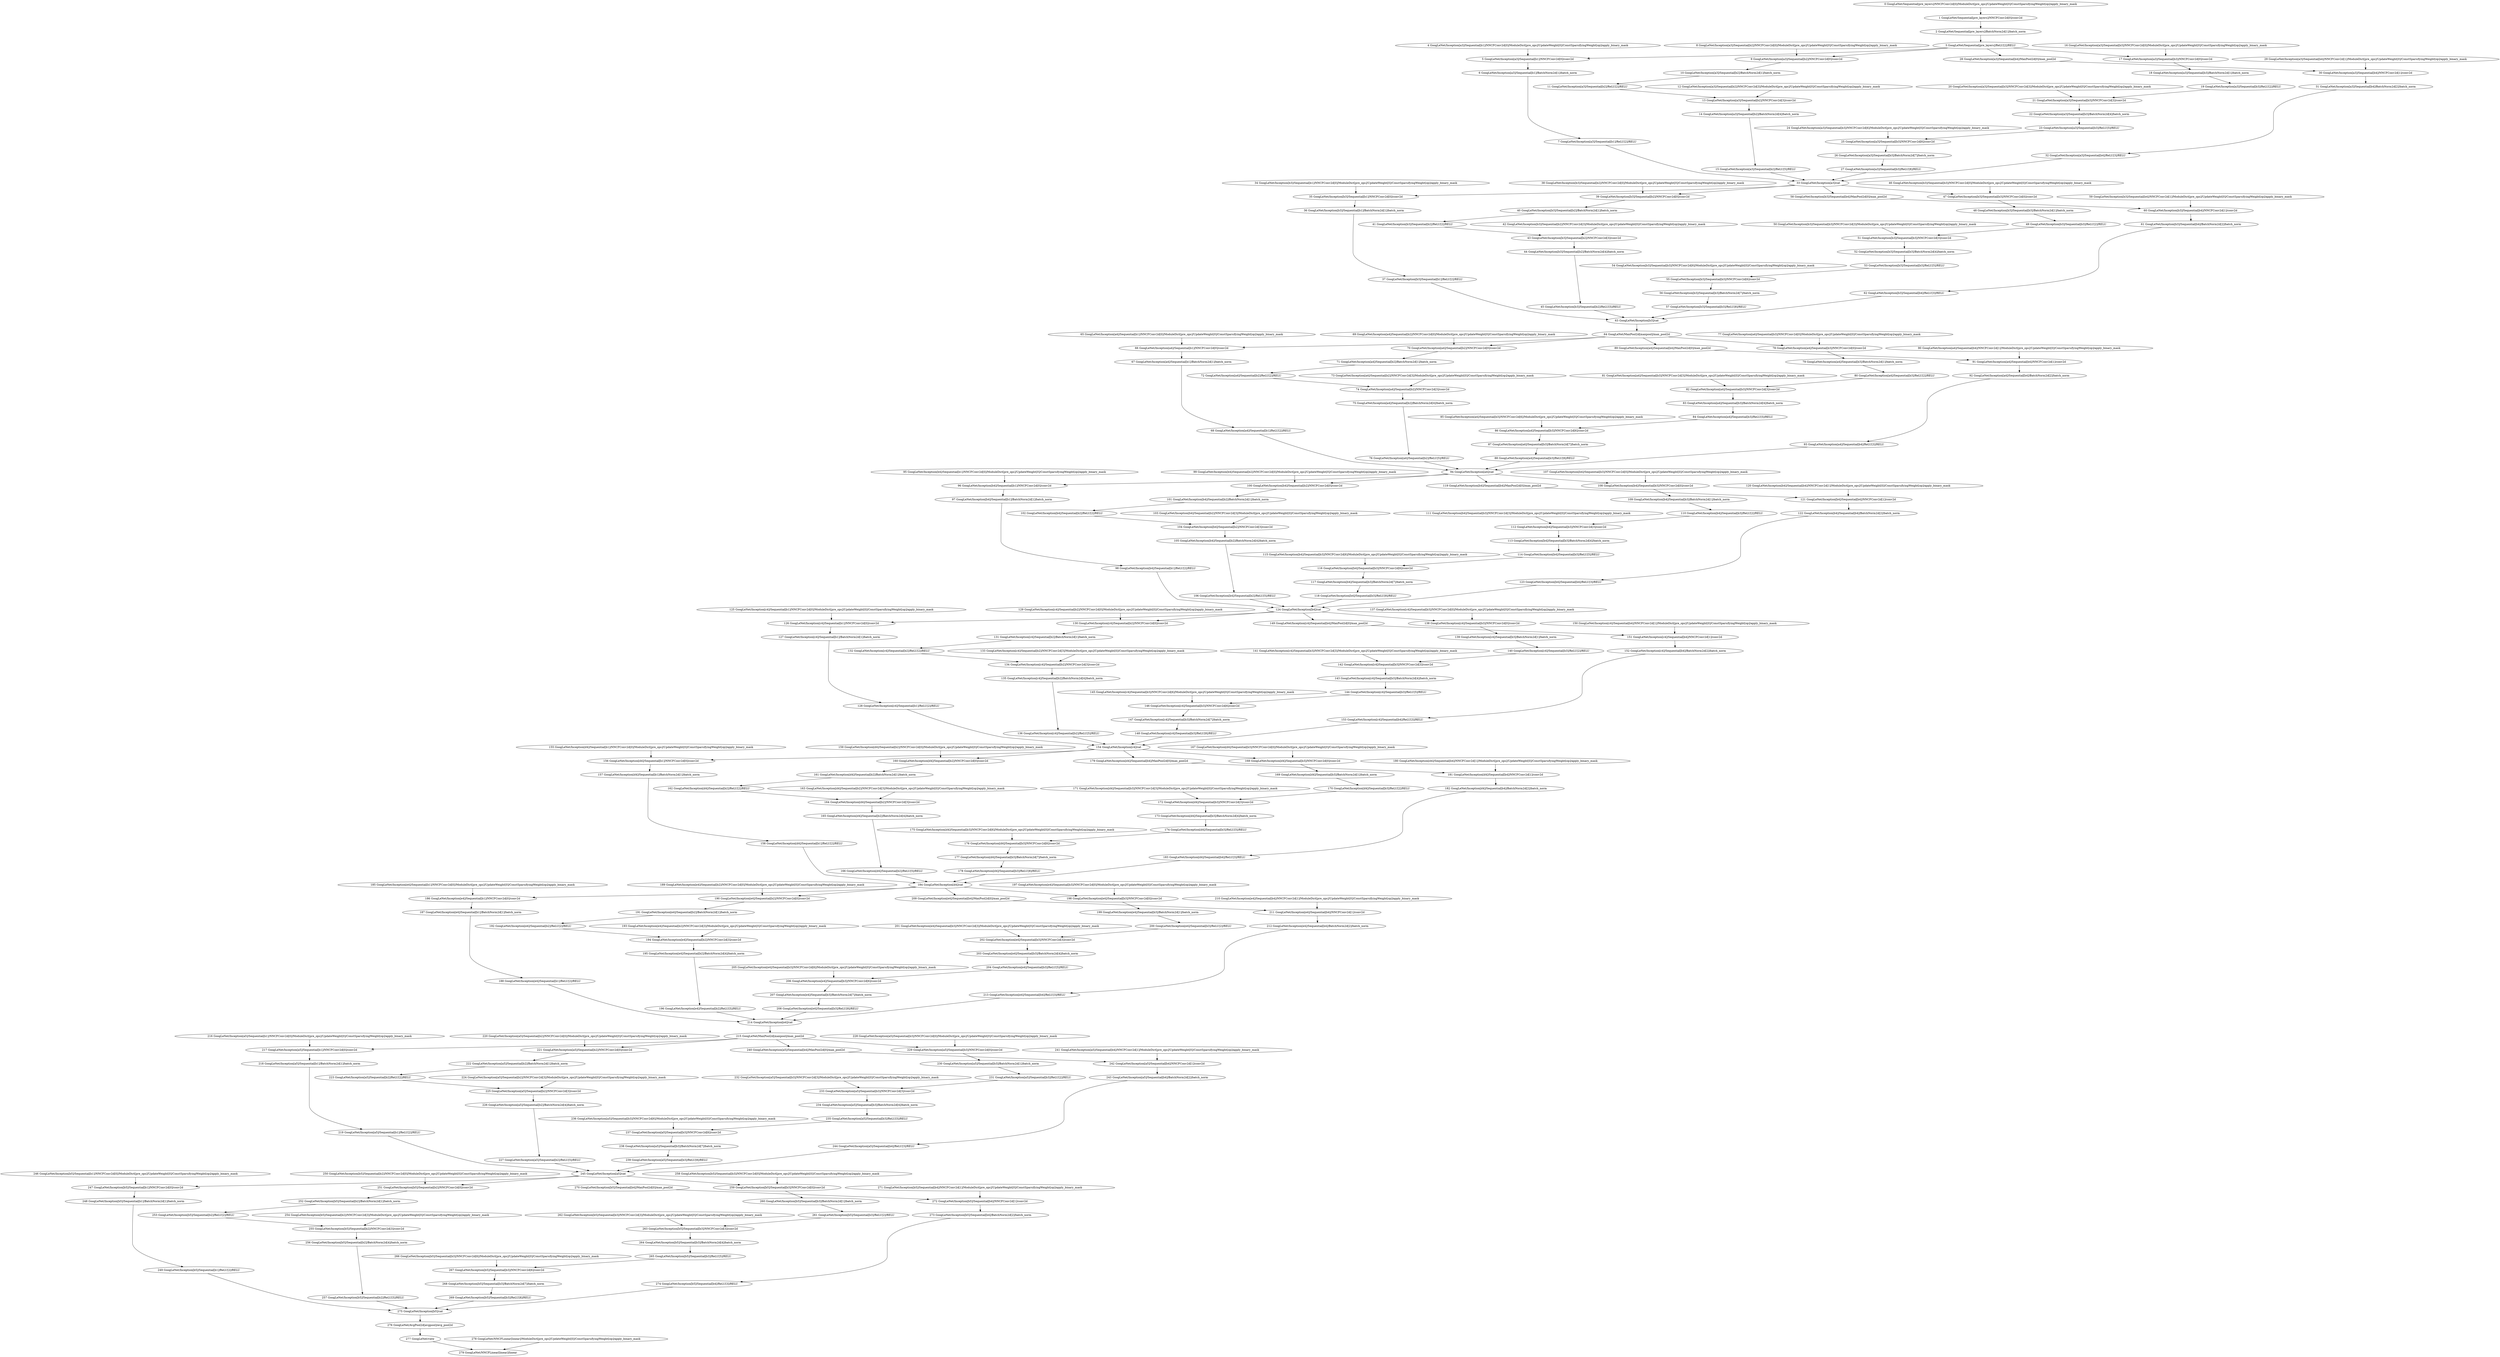 strict digraph  {
"0 GoogLeNet/Sequential[pre_layers]/NNCFConv2d[0]/ModuleDict[pre_ops]/UpdateWeight[0]/ConstSparsifyingWeight[op]/apply_binary_mask" [id=0, scope="GoogLeNet/Sequential[pre_layers]/NNCFConv2d[0]/ModuleDict[pre_ops]/UpdateWeight[0]/ConstSparsifyingWeight[op]", type=apply_binary_mask];
"1 GoogLeNet/Sequential[pre_layers]/NNCFConv2d[0]/conv2d" [id=1, scope="GoogLeNet/Sequential[pre_layers]/NNCFConv2d[0]", type=conv2d];
"2 GoogLeNet/Sequential[pre_layers]/BatchNorm2d[1]/batch_norm" [id=2, scope="GoogLeNet/Sequential[pre_layers]/BatchNorm2d[1]", type=batch_norm];
"3 GoogLeNet/Sequential[pre_layers]/ReLU[2]/RELU" [id=3, scope="GoogLeNet/Sequential[pre_layers]/ReLU[2]", type=RELU];
"4 GoogLeNet/Inception[a3]/Sequential[b1]/NNCFConv2d[0]/ModuleDict[pre_ops]/UpdateWeight[0]/ConstSparsifyingWeight[op]/apply_binary_mask" [id=4, scope="GoogLeNet/Inception[a3]/Sequential[b1]/NNCFConv2d[0]/ModuleDict[pre_ops]/UpdateWeight[0]/ConstSparsifyingWeight[op]", type=apply_binary_mask];
"5 GoogLeNet/Inception[a3]/Sequential[b1]/NNCFConv2d[0]/conv2d" [id=5, scope="GoogLeNet/Inception[a3]/Sequential[b1]/NNCFConv2d[0]", type=conv2d];
"6 GoogLeNet/Inception[a3]/Sequential[b1]/BatchNorm2d[1]/batch_norm" [id=6, scope="GoogLeNet/Inception[a3]/Sequential[b1]/BatchNorm2d[1]", type=batch_norm];
"7 GoogLeNet/Inception[a3]/Sequential[b1]/ReLU[2]/RELU" [id=7, scope="GoogLeNet/Inception[a3]/Sequential[b1]/ReLU[2]", type=RELU];
"8 GoogLeNet/Inception[a3]/Sequential[b2]/NNCFConv2d[0]/ModuleDict[pre_ops]/UpdateWeight[0]/ConstSparsifyingWeight[op]/apply_binary_mask" [id=8, scope="GoogLeNet/Inception[a3]/Sequential[b2]/NNCFConv2d[0]/ModuleDict[pre_ops]/UpdateWeight[0]/ConstSparsifyingWeight[op]", type=apply_binary_mask];
"9 GoogLeNet/Inception[a3]/Sequential[b2]/NNCFConv2d[0]/conv2d" [id=9, scope="GoogLeNet/Inception[a3]/Sequential[b2]/NNCFConv2d[0]", type=conv2d];
"10 GoogLeNet/Inception[a3]/Sequential[b2]/BatchNorm2d[1]/batch_norm" [id=10, scope="GoogLeNet/Inception[a3]/Sequential[b2]/BatchNorm2d[1]", type=batch_norm];
"11 GoogLeNet/Inception[a3]/Sequential[b2]/ReLU[2]/RELU" [id=11, scope="GoogLeNet/Inception[a3]/Sequential[b2]/ReLU[2]", type=RELU];
"12 GoogLeNet/Inception[a3]/Sequential[b2]/NNCFConv2d[3]/ModuleDict[pre_ops]/UpdateWeight[0]/ConstSparsifyingWeight[op]/apply_binary_mask" [id=12, scope="GoogLeNet/Inception[a3]/Sequential[b2]/NNCFConv2d[3]/ModuleDict[pre_ops]/UpdateWeight[0]/ConstSparsifyingWeight[op]", type=apply_binary_mask];
"13 GoogLeNet/Inception[a3]/Sequential[b2]/NNCFConv2d[3]/conv2d" [id=13, scope="GoogLeNet/Inception[a3]/Sequential[b2]/NNCFConv2d[3]", type=conv2d];
"14 GoogLeNet/Inception[a3]/Sequential[b2]/BatchNorm2d[4]/batch_norm" [id=14, scope="GoogLeNet/Inception[a3]/Sequential[b2]/BatchNorm2d[4]", type=batch_norm];
"15 GoogLeNet/Inception[a3]/Sequential[b2]/ReLU[5]/RELU" [id=15, scope="GoogLeNet/Inception[a3]/Sequential[b2]/ReLU[5]", type=RELU];
"16 GoogLeNet/Inception[a3]/Sequential[b3]/NNCFConv2d[0]/ModuleDict[pre_ops]/UpdateWeight[0]/ConstSparsifyingWeight[op]/apply_binary_mask" [id=16, scope="GoogLeNet/Inception[a3]/Sequential[b3]/NNCFConv2d[0]/ModuleDict[pre_ops]/UpdateWeight[0]/ConstSparsifyingWeight[op]", type=apply_binary_mask];
"17 GoogLeNet/Inception[a3]/Sequential[b3]/NNCFConv2d[0]/conv2d" [id=17, scope="GoogLeNet/Inception[a3]/Sequential[b3]/NNCFConv2d[0]", type=conv2d];
"18 GoogLeNet/Inception[a3]/Sequential[b3]/BatchNorm2d[1]/batch_norm" [id=18, scope="GoogLeNet/Inception[a3]/Sequential[b3]/BatchNorm2d[1]", type=batch_norm];
"19 GoogLeNet/Inception[a3]/Sequential[b3]/ReLU[2]/RELU" [id=19, scope="GoogLeNet/Inception[a3]/Sequential[b3]/ReLU[2]", type=RELU];
"20 GoogLeNet/Inception[a3]/Sequential[b3]/NNCFConv2d[3]/ModuleDict[pre_ops]/UpdateWeight[0]/ConstSparsifyingWeight[op]/apply_binary_mask" [id=20, scope="GoogLeNet/Inception[a3]/Sequential[b3]/NNCFConv2d[3]/ModuleDict[pre_ops]/UpdateWeight[0]/ConstSparsifyingWeight[op]", type=apply_binary_mask];
"21 GoogLeNet/Inception[a3]/Sequential[b3]/NNCFConv2d[3]/conv2d" [id=21, scope="GoogLeNet/Inception[a3]/Sequential[b3]/NNCFConv2d[3]", type=conv2d];
"22 GoogLeNet/Inception[a3]/Sequential[b3]/BatchNorm2d[4]/batch_norm" [id=22, scope="GoogLeNet/Inception[a3]/Sequential[b3]/BatchNorm2d[4]", type=batch_norm];
"23 GoogLeNet/Inception[a3]/Sequential[b3]/ReLU[5]/RELU" [id=23, scope="GoogLeNet/Inception[a3]/Sequential[b3]/ReLU[5]", type=RELU];
"24 GoogLeNet/Inception[a3]/Sequential[b3]/NNCFConv2d[6]/ModuleDict[pre_ops]/UpdateWeight[0]/ConstSparsifyingWeight[op]/apply_binary_mask" [id=24, scope="GoogLeNet/Inception[a3]/Sequential[b3]/NNCFConv2d[6]/ModuleDict[pre_ops]/UpdateWeight[0]/ConstSparsifyingWeight[op]", type=apply_binary_mask];
"25 GoogLeNet/Inception[a3]/Sequential[b3]/NNCFConv2d[6]/conv2d" [id=25, scope="GoogLeNet/Inception[a3]/Sequential[b3]/NNCFConv2d[6]", type=conv2d];
"26 GoogLeNet/Inception[a3]/Sequential[b3]/BatchNorm2d[7]/batch_norm" [id=26, scope="GoogLeNet/Inception[a3]/Sequential[b3]/BatchNorm2d[7]", type=batch_norm];
"27 GoogLeNet/Inception[a3]/Sequential[b3]/ReLU[8]/RELU" [id=27, scope="GoogLeNet/Inception[a3]/Sequential[b3]/ReLU[8]", type=RELU];
"28 GoogLeNet/Inception[a3]/Sequential[b4]/MaxPool2d[0]/max_pool2d" [id=28, scope="GoogLeNet/Inception[a3]/Sequential[b4]/MaxPool2d[0]", type=max_pool2d];
"29 GoogLeNet/Inception[a3]/Sequential[b4]/NNCFConv2d[1]/ModuleDict[pre_ops]/UpdateWeight[0]/ConstSparsifyingWeight[op]/apply_binary_mask" [id=29, scope="GoogLeNet/Inception[a3]/Sequential[b4]/NNCFConv2d[1]/ModuleDict[pre_ops]/UpdateWeight[0]/ConstSparsifyingWeight[op]", type=apply_binary_mask];
"30 GoogLeNet/Inception[a3]/Sequential[b4]/NNCFConv2d[1]/conv2d" [id=30, scope="GoogLeNet/Inception[a3]/Sequential[b4]/NNCFConv2d[1]", type=conv2d];
"31 GoogLeNet/Inception[a3]/Sequential[b4]/BatchNorm2d[2]/batch_norm" [id=31, scope="GoogLeNet/Inception[a3]/Sequential[b4]/BatchNorm2d[2]", type=batch_norm];
"32 GoogLeNet/Inception[a3]/Sequential[b4]/ReLU[3]/RELU" [id=32, scope="GoogLeNet/Inception[a3]/Sequential[b4]/ReLU[3]", type=RELU];
"33 GoogLeNet/Inception[a3]/cat" [id=33, scope="GoogLeNet/Inception[a3]", type=cat];
"34 GoogLeNet/Inception[b3]/Sequential[b1]/NNCFConv2d[0]/ModuleDict[pre_ops]/UpdateWeight[0]/ConstSparsifyingWeight[op]/apply_binary_mask" [id=34, scope="GoogLeNet/Inception[b3]/Sequential[b1]/NNCFConv2d[0]/ModuleDict[pre_ops]/UpdateWeight[0]/ConstSparsifyingWeight[op]", type=apply_binary_mask];
"35 GoogLeNet/Inception[b3]/Sequential[b1]/NNCFConv2d[0]/conv2d" [id=35, scope="GoogLeNet/Inception[b3]/Sequential[b1]/NNCFConv2d[0]", type=conv2d];
"36 GoogLeNet/Inception[b3]/Sequential[b1]/BatchNorm2d[1]/batch_norm" [id=36, scope="GoogLeNet/Inception[b3]/Sequential[b1]/BatchNorm2d[1]", type=batch_norm];
"37 GoogLeNet/Inception[b3]/Sequential[b1]/ReLU[2]/RELU" [id=37, scope="GoogLeNet/Inception[b3]/Sequential[b1]/ReLU[2]", type=RELU];
"38 GoogLeNet/Inception[b3]/Sequential[b2]/NNCFConv2d[0]/ModuleDict[pre_ops]/UpdateWeight[0]/ConstSparsifyingWeight[op]/apply_binary_mask" [id=38, scope="GoogLeNet/Inception[b3]/Sequential[b2]/NNCFConv2d[0]/ModuleDict[pre_ops]/UpdateWeight[0]/ConstSparsifyingWeight[op]", type=apply_binary_mask];
"39 GoogLeNet/Inception[b3]/Sequential[b2]/NNCFConv2d[0]/conv2d" [id=39, scope="GoogLeNet/Inception[b3]/Sequential[b2]/NNCFConv2d[0]", type=conv2d];
"40 GoogLeNet/Inception[b3]/Sequential[b2]/BatchNorm2d[1]/batch_norm" [id=40, scope="GoogLeNet/Inception[b3]/Sequential[b2]/BatchNorm2d[1]", type=batch_norm];
"41 GoogLeNet/Inception[b3]/Sequential[b2]/ReLU[2]/RELU" [id=41, scope="GoogLeNet/Inception[b3]/Sequential[b2]/ReLU[2]", type=RELU];
"42 GoogLeNet/Inception[b3]/Sequential[b2]/NNCFConv2d[3]/ModuleDict[pre_ops]/UpdateWeight[0]/ConstSparsifyingWeight[op]/apply_binary_mask" [id=42, scope="GoogLeNet/Inception[b3]/Sequential[b2]/NNCFConv2d[3]/ModuleDict[pre_ops]/UpdateWeight[0]/ConstSparsifyingWeight[op]", type=apply_binary_mask];
"43 GoogLeNet/Inception[b3]/Sequential[b2]/NNCFConv2d[3]/conv2d" [id=43, scope="GoogLeNet/Inception[b3]/Sequential[b2]/NNCFConv2d[3]", type=conv2d];
"44 GoogLeNet/Inception[b3]/Sequential[b2]/BatchNorm2d[4]/batch_norm" [id=44, scope="GoogLeNet/Inception[b3]/Sequential[b2]/BatchNorm2d[4]", type=batch_norm];
"45 GoogLeNet/Inception[b3]/Sequential[b2]/ReLU[5]/RELU" [id=45, scope="GoogLeNet/Inception[b3]/Sequential[b2]/ReLU[5]", type=RELU];
"46 GoogLeNet/Inception[b3]/Sequential[b3]/NNCFConv2d[0]/ModuleDict[pre_ops]/UpdateWeight[0]/ConstSparsifyingWeight[op]/apply_binary_mask" [id=46, scope="GoogLeNet/Inception[b3]/Sequential[b3]/NNCFConv2d[0]/ModuleDict[pre_ops]/UpdateWeight[0]/ConstSparsifyingWeight[op]", type=apply_binary_mask];
"47 GoogLeNet/Inception[b3]/Sequential[b3]/NNCFConv2d[0]/conv2d" [id=47, scope="GoogLeNet/Inception[b3]/Sequential[b3]/NNCFConv2d[0]", type=conv2d];
"48 GoogLeNet/Inception[b3]/Sequential[b3]/BatchNorm2d[1]/batch_norm" [id=48, scope="GoogLeNet/Inception[b3]/Sequential[b3]/BatchNorm2d[1]", type=batch_norm];
"49 GoogLeNet/Inception[b3]/Sequential[b3]/ReLU[2]/RELU" [id=49, scope="GoogLeNet/Inception[b3]/Sequential[b3]/ReLU[2]", type=RELU];
"50 GoogLeNet/Inception[b3]/Sequential[b3]/NNCFConv2d[3]/ModuleDict[pre_ops]/UpdateWeight[0]/ConstSparsifyingWeight[op]/apply_binary_mask" [id=50, scope="GoogLeNet/Inception[b3]/Sequential[b3]/NNCFConv2d[3]/ModuleDict[pre_ops]/UpdateWeight[0]/ConstSparsifyingWeight[op]", type=apply_binary_mask];
"51 GoogLeNet/Inception[b3]/Sequential[b3]/NNCFConv2d[3]/conv2d" [id=51, scope="GoogLeNet/Inception[b3]/Sequential[b3]/NNCFConv2d[3]", type=conv2d];
"52 GoogLeNet/Inception[b3]/Sequential[b3]/BatchNorm2d[4]/batch_norm" [id=52, scope="GoogLeNet/Inception[b3]/Sequential[b3]/BatchNorm2d[4]", type=batch_norm];
"53 GoogLeNet/Inception[b3]/Sequential[b3]/ReLU[5]/RELU" [id=53, scope="GoogLeNet/Inception[b3]/Sequential[b3]/ReLU[5]", type=RELU];
"54 GoogLeNet/Inception[b3]/Sequential[b3]/NNCFConv2d[6]/ModuleDict[pre_ops]/UpdateWeight[0]/ConstSparsifyingWeight[op]/apply_binary_mask" [id=54, scope="GoogLeNet/Inception[b3]/Sequential[b3]/NNCFConv2d[6]/ModuleDict[pre_ops]/UpdateWeight[0]/ConstSparsifyingWeight[op]", type=apply_binary_mask];
"55 GoogLeNet/Inception[b3]/Sequential[b3]/NNCFConv2d[6]/conv2d" [id=55, scope="GoogLeNet/Inception[b3]/Sequential[b3]/NNCFConv2d[6]", type=conv2d];
"56 GoogLeNet/Inception[b3]/Sequential[b3]/BatchNorm2d[7]/batch_norm" [id=56, scope="GoogLeNet/Inception[b3]/Sequential[b3]/BatchNorm2d[7]", type=batch_norm];
"57 GoogLeNet/Inception[b3]/Sequential[b3]/ReLU[8]/RELU" [id=57, scope="GoogLeNet/Inception[b3]/Sequential[b3]/ReLU[8]", type=RELU];
"58 GoogLeNet/Inception[b3]/Sequential[b4]/MaxPool2d[0]/max_pool2d" [id=58, scope="GoogLeNet/Inception[b3]/Sequential[b4]/MaxPool2d[0]", type=max_pool2d];
"59 GoogLeNet/Inception[b3]/Sequential[b4]/NNCFConv2d[1]/ModuleDict[pre_ops]/UpdateWeight[0]/ConstSparsifyingWeight[op]/apply_binary_mask" [id=59, scope="GoogLeNet/Inception[b3]/Sequential[b4]/NNCFConv2d[1]/ModuleDict[pre_ops]/UpdateWeight[0]/ConstSparsifyingWeight[op]", type=apply_binary_mask];
"60 GoogLeNet/Inception[b3]/Sequential[b4]/NNCFConv2d[1]/conv2d" [id=60, scope="GoogLeNet/Inception[b3]/Sequential[b4]/NNCFConv2d[1]", type=conv2d];
"61 GoogLeNet/Inception[b3]/Sequential[b4]/BatchNorm2d[2]/batch_norm" [id=61, scope="GoogLeNet/Inception[b3]/Sequential[b4]/BatchNorm2d[2]", type=batch_norm];
"62 GoogLeNet/Inception[b3]/Sequential[b4]/ReLU[3]/RELU" [id=62, scope="GoogLeNet/Inception[b3]/Sequential[b4]/ReLU[3]", type=RELU];
"63 GoogLeNet/Inception[b3]/cat" [id=63, scope="GoogLeNet/Inception[b3]", type=cat];
"64 GoogLeNet/MaxPool2d[maxpool]/max_pool2d" [id=64, scope="GoogLeNet/MaxPool2d[maxpool]", type=max_pool2d];
"65 GoogLeNet/Inception[a4]/Sequential[b1]/NNCFConv2d[0]/ModuleDict[pre_ops]/UpdateWeight[0]/ConstSparsifyingWeight[op]/apply_binary_mask" [id=65, scope="GoogLeNet/Inception[a4]/Sequential[b1]/NNCFConv2d[0]/ModuleDict[pre_ops]/UpdateWeight[0]/ConstSparsifyingWeight[op]", type=apply_binary_mask];
"66 GoogLeNet/Inception[a4]/Sequential[b1]/NNCFConv2d[0]/conv2d" [id=66, scope="GoogLeNet/Inception[a4]/Sequential[b1]/NNCFConv2d[0]", type=conv2d];
"67 GoogLeNet/Inception[a4]/Sequential[b1]/BatchNorm2d[1]/batch_norm" [id=67, scope="GoogLeNet/Inception[a4]/Sequential[b1]/BatchNorm2d[1]", type=batch_norm];
"68 GoogLeNet/Inception[a4]/Sequential[b1]/ReLU[2]/RELU" [id=68, scope="GoogLeNet/Inception[a4]/Sequential[b1]/ReLU[2]", type=RELU];
"69 GoogLeNet/Inception[a4]/Sequential[b2]/NNCFConv2d[0]/ModuleDict[pre_ops]/UpdateWeight[0]/ConstSparsifyingWeight[op]/apply_binary_mask" [id=69, scope="GoogLeNet/Inception[a4]/Sequential[b2]/NNCFConv2d[0]/ModuleDict[pre_ops]/UpdateWeight[0]/ConstSparsifyingWeight[op]", type=apply_binary_mask];
"70 GoogLeNet/Inception[a4]/Sequential[b2]/NNCFConv2d[0]/conv2d" [id=70, scope="GoogLeNet/Inception[a4]/Sequential[b2]/NNCFConv2d[0]", type=conv2d];
"71 GoogLeNet/Inception[a4]/Sequential[b2]/BatchNorm2d[1]/batch_norm" [id=71, scope="GoogLeNet/Inception[a4]/Sequential[b2]/BatchNorm2d[1]", type=batch_norm];
"72 GoogLeNet/Inception[a4]/Sequential[b2]/ReLU[2]/RELU" [id=72, scope="GoogLeNet/Inception[a4]/Sequential[b2]/ReLU[2]", type=RELU];
"73 GoogLeNet/Inception[a4]/Sequential[b2]/NNCFConv2d[3]/ModuleDict[pre_ops]/UpdateWeight[0]/ConstSparsifyingWeight[op]/apply_binary_mask" [id=73, scope="GoogLeNet/Inception[a4]/Sequential[b2]/NNCFConv2d[3]/ModuleDict[pre_ops]/UpdateWeight[0]/ConstSparsifyingWeight[op]", type=apply_binary_mask];
"74 GoogLeNet/Inception[a4]/Sequential[b2]/NNCFConv2d[3]/conv2d" [id=74, scope="GoogLeNet/Inception[a4]/Sequential[b2]/NNCFConv2d[3]", type=conv2d];
"75 GoogLeNet/Inception[a4]/Sequential[b2]/BatchNorm2d[4]/batch_norm" [id=75, scope="GoogLeNet/Inception[a4]/Sequential[b2]/BatchNorm2d[4]", type=batch_norm];
"76 GoogLeNet/Inception[a4]/Sequential[b2]/ReLU[5]/RELU" [id=76, scope="GoogLeNet/Inception[a4]/Sequential[b2]/ReLU[5]", type=RELU];
"77 GoogLeNet/Inception[a4]/Sequential[b3]/NNCFConv2d[0]/ModuleDict[pre_ops]/UpdateWeight[0]/ConstSparsifyingWeight[op]/apply_binary_mask" [id=77, scope="GoogLeNet/Inception[a4]/Sequential[b3]/NNCFConv2d[0]/ModuleDict[pre_ops]/UpdateWeight[0]/ConstSparsifyingWeight[op]", type=apply_binary_mask];
"78 GoogLeNet/Inception[a4]/Sequential[b3]/NNCFConv2d[0]/conv2d" [id=78, scope="GoogLeNet/Inception[a4]/Sequential[b3]/NNCFConv2d[0]", type=conv2d];
"79 GoogLeNet/Inception[a4]/Sequential[b3]/BatchNorm2d[1]/batch_norm" [id=79, scope="GoogLeNet/Inception[a4]/Sequential[b3]/BatchNorm2d[1]", type=batch_norm];
"80 GoogLeNet/Inception[a4]/Sequential[b3]/ReLU[2]/RELU" [id=80, scope="GoogLeNet/Inception[a4]/Sequential[b3]/ReLU[2]", type=RELU];
"81 GoogLeNet/Inception[a4]/Sequential[b3]/NNCFConv2d[3]/ModuleDict[pre_ops]/UpdateWeight[0]/ConstSparsifyingWeight[op]/apply_binary_mask" [id=81, scope="GoogLeNet/Inception[a4]/Sequential[b3]/NNCFConv2d[3]/ModuleDict[pre_ops]/UpdateWeight[0]/ConstSparsifyingWeight[op]", type=apply_binary_mask];
"82 GoogLeNet/Inception[a4]/Sequential[b3]/NNCFConv2d[3]/conv2d" [id=82, scope="GoogLeNet/Inception[a4]/Sequential[b3]/NNCFConv2d[3]", type=conv2d];
"83 GoogLeNet/Inception[a4]/Sequential[b3]/BatchNorm2d[4]/batch_norm" [id=83, scope="GoogLeNet/Inception[a4]/Sequential[b3]/BatchNorm2d[4]", type=batch_norm];
"84 GoogLeNet/Inception[a4]/Sequential[b3]/ReLU[5]/RELU" [id=84, scope="GoogLeNet/Inception[a4]/Sequential[b3]/ReLU[5]", type=RELU];
"85 GoogLeNet/Inception[a4]/Sequential[b3]/NNCFConv2d[6]/ModuleDict[pre_ops]/UpdateWeight[0]/ConstSparsifyingWeight[op]/apply_binary_mask" [id=85, scope="GoogLeNet/Inception[a4]/Sequential[b3]/NNCFConv2d[6]/ModuleDict[pre_ops]/UpdateWeight[0]/ConstSparsifyingWeight[op]", type=apply_binary_mask];
"86 GoogLeNet/Inception[a4]/Sequential[b3]/NNCFConv2d[6]/conv2d" [id=86, scope="GoogLeNet/Inception[a4]/Sequential[b3]/NNCFConv2d[6]", type=conv2d];
"87 GoogLeNet/Inception[a4]/Sequential[b3]/BatchNorm2d[7]/batch_norm" [id=87, scope="GoogLeNet/Inception[a4]/Sequential[b3]/BatchNorm2d[7]", type=batch_norm];
"88 GoogLeNet/Inception[a4]/Sequential[b3]/ReLU[8]/RELU" [id=88, scope="GoogLeNet/Inception[a4]/Sequential[b3]/ReLU[8]", type=RELU];
"89 GoogLeNet/Inception[a4]/Sequential[b4]/MaxPool2d[0]/max_pool2d" [id=89, scope="GoogLeNet/Inception[a4]/Sequential[b4]/MaxPool2d[0]", type=max_pool2d];
"90 GoogLeNet/Inception[a4]/Sequential[b4]/NNCFConv2d[1]/ModuleDict[pre_ops]/UpdateWeight[0]/ConstSparsifyingWeight[op]/apply_binary_mask" [id=90, scope="GoogLeNet/Inception[a4]/Sequential[b4]/NNCFConv2d[1]/ModuleDict[pre_ops]/UpdateWeight[0]/ConstSparsifyingWeight[op]", type=apply_binary_mask];
"91 GoogLeNet/Inception[a4]/Sequential[b4]/NNCFConv2d[1]/conv2d" [id=91, scope="GoogLeNet/Inception[a4]/Sequential[b4]/NNCFConv2d[1]", type=conv2d];
"92 GoogLeNet/Inception[a4]/Sequential[b4]/BatchNorm2d[2]/batch_norm" [id=92, scope="GoogLeNet/Inception[a4]/Sequential[b4]/BatchNorm2d[2]", type=batch_norm];
"93 GoogLeNet/Inception[a4]/Sequential[b4]/ReLU[3]/RELU" [id=93, scope="GoogLeNet/Inception[a4]/Sequential[b4]/ReLU[3]", type=RELU];
"94 GoogLeNet/Inception[a4]/cat" [id=94, scope="GoogLeNet/Inception[a4]", type=cat];
"95 GoogLeNet/Inception[b4]/Sequential[b1]/NNCFConv2d[0]/ModuleDict[pre_ops]/UpdateWeight[0]/ConstSparsifyingWeight[op]/apply_binary_mask" [id=95, scope="GoogLeNet/Inception[b4]/Sequential[b1]/NNCFConv2d[0]/ModuleDict[pre_ops]/UpdateWeight[0]/ConstSparsifyingWeight[op]", type=apply_binary_mask];
"96 GoogLeNet/Inception[b4]/Sequential[b1]/NNCFConv2d[0]/conv2d" [id=96, scope="GoogLeNet/Inception[b4]/Sequential[b1]/NNCFConv2d[0]", type=conv2d];
"97 GoogLeNet/Inception[b4]/Sequential[b1]/BatchNorm2d[1]/batch_norm" [id=97, scope="GoogLeNet/Inception[b4]/Sequential[b1]/BatchNorm2d[1]", type=batch_norm];
"98 GoogLeNet/Inception[b4]/Sequential[b1]/ReLU[2]/RELU" [id=98, scope="GoogLeNet/Inception[b4]/Sequential[b1]/ReLU[2]", type=RELU];
"99 GoogLeNet/Inception[b4]/Sequential[b2]/NNCFConv2d[0]/ModuleDict[pre_ops]/UpdateWeight[0]/ConstSparsifyingWeight[op]/apply_binary_mask" [id=99, scope="GoogLeNet/Inception[b4]/Sequential[b2]/NNCFConv2d[0]/ModuleDict[pre_ops]/UpdateWeight[0]/ConstSparsifyingWeight[op]", type=apply_binary_mask];
"100 GoogLeNet/Inception[b4]/Sequential[b2]/NNCFConv2d[0]/conv2d" [id=100, scope="GoogLeNet/Inception[b4]/Sequential[b2]/NNCFConv2d[0]", type=conv2d];
"101 GoogLeNet/Inception[b4]/Sequential[b2]/BatchNorm2d[1]/batch_norm" [id=101, scope="GoogLeNet/Inception[b4]/Sequential[b2]/BatchNorm2d[1]", type=batch_norm];
"102 GoogLeNet/Inception[b4]/Sequential[b2]/ReLU[2]/RELU" [id=102, scope="GoogLeNet/Inception[b4]/Sequential[b2]/ReLU[2]", type=RELU];
"103 GoogLeNet/Inception[b4]/Sequential[b2]/NNCFConv2d[3]/ModuleDict[pre_ops]/UpdateWeight[0]/ConstSparsifyingWeight[op]/apply_binary_mask" [id=103, scope="GoogLeNet/Inception[b4]/Sequential[b2]/NNCFConv2d[3]/ModuleDict[pre_ops]/UpdateWeight[0]/ConstSparsifyingWeight[op]", type=apply_binary_mask];
"104 GoogLeNet/Inception[b4]/Sequential[b2]/NNCFConv2d[3]/conv2d" [id=104, scope="GoogLeNet/Inception[b4]/Sequential[b2]/NNCFConv2d[3]", type=conv2d];
"105 GoogLeNet/Inception[b4]/Sequential[b2]/BatchNorm2d[4]/batch_norm" [id=105, scope="GoogLeNet/Inception[b4]/Sequential[b2]/BatchNorm2d[4]", type=batch_norm];
"106 GoogLeNet/Inception[b4]/Sequential[b2]/ReLU[5]/RELU" [id=106, scope="GoogLeNet/Inception[b4]/Sequential[b2]/ReLU[5]", type=RELU];
"107 GoogLeNet/Inception[b4]/Sequential[b3]/NNCFConv2d[0]/ModuleDict[pre_ops]/UpdateWeight[0]/ConstSparsifyingWeight[op]/apply_binary_mask" [id=107, scope="GoogLeNet/Inception[b4]/Sequential[b3]/NNCFConv2d[0]/ModuleDict[pre_ops]/UpdateWeight[0]/ConstSparsifyingWeight[op]", type=apply_binary_mask];
"108 GoogLeNet/Inception[b4]/Sequential[b3]/NNCFConv2d[0]/conv2d" [id=108, scope="GoogLeNet/Inception[b4]/Sequential[b3]/NNCFConv2d[0]", type=conv2d];
"109 GoogLeNet/Inception[b4]/Sequential[b3]/BatchNorm2d[1]/batch_norm" [id=109, scope="GoogLeNet/Inception[b4]/Sequential[b3]/BatchNorm2d[1]", type=batch_norm];
"110 GoogLeNet/Inception[b4]/Sequential[b3]/ReLU[2]/RELU" [id=110, scope="GoogLeNet/Inception[b4]/Sequential[b3]/ReLU[2]", type=RELU];
"111 GoogLeNet/Inception[b4]/Sequential[b3]/NNCFConv2d[3]/ModuleDict[pre_ops]/UpdateWeight[0]/ConstSparsifyingWeight[op]/apply_binary_mask" [id=111, scope="GoogLeNet/Inception[b4]/Sequential[b3]/NNCFConv2d[3]/ModuleDict[pre_ops]/UpdateWeight[0]/ConstSparsifyingWeight[op]", type=apply_binary_mask];
"112 GoogLeNet/Inception[b4]/Sequential[b3]/NNCFConv2d[3]/conv2d" [id=112, scope="GoogLeNet/Inception[b4]/Sequential[b3]/NNCFConv2d[3]", type=conv2d];
"113 GoogLeNet/Inception[b4]/Sequential[b3]/BatchNorm2d[4]/batch_norm" [id=113, scope="GoogLeNet/Inception[b4]/Sequential[b3]/BatchNorm2d[4]", type=batch_norm];
"114 GoogLeNet/Inception[b4]/Sequential[b3]/ReLU[5]/RELU" [id=114, scope="GoogLeNet/Inception[b4]/Sequential[b3]/ReLU[5]", type=RELU];
"115 GoogLeNet/Inception[b4]/Sequential[b3]/NNCFConv2d[6]/ModuleDict[pre_ops]/UpdateWeight[0]/ConstSparsifyingWeight[op]/apply_binary_mask" [id=115, scope="GoogLeNet/Inception[b4]/Sequential[b3]/NNCFConv2d[6]/ModuleDict[pre_ops]/UpdateWeight[0]/ConstSparsifyingWeight[op]", type=apply_binary_mask];
"116 GoogLeNet/Inception[b4]/Sequential[b3]/NNCFConv2d[6]/conv2d" [id=116, scope="GoogLeNet/Inception[b4]/Sequential[b3]/NNCFConv2d[6]", type=conv2d];
"117 GoogLeNet/Inception[b4]/Sequential[b3]/BatchNorm2d[7]/batch_norm" [id=117, scope="GoogLeNet/Inception[b4]/Sequential[b3]/BatchNorm2d[7]", type=batch_norm];
"118 GoogLeNet/Inception[b4]/Sequential[b3]/ReLU[8]/RELU" [id=118, scope="GoogLeNet/Inception[b4]/Sequential[b3]/ReLU[8]", type=RELU];
"119 GoogLeNet/Inception[b4]/Sequential[b4]/MaxPool2d[0]/max_pool2d" [id=119, scope="GoogLeNet/Inception[b4]/Sequential[b4]/MaxPool2d[0]", type=max_pool2d];
"120 GoogLeNet/Inception[b4]/Sequential[b4]/NNCFConv2d[1]/ModuleDict[pre_ops]/UpdateWeight[0]/ConstSparsifyingWeight[op]/apply_binary_mask" [id=120, scope="GoogLeNet/Inception[b4]/Sequential[b4]/NNCFConv2d[1]/ModuleDict[pre_ops]/UpdateWeight[0]/ConstSparsifyingWeight[op]", type=apply_binary_mask];
"121 GoogLeNet/Inception[b4]/Sequential[b4]/NNCFConv2d[1]/conv2d" [id=121, scope="GoogLeNet/Inception[b4]/Sequential[b4]/NNCFConv2d[1]", type=conv2d];
"122 GoogLeNet/Inception[b4]/Sequential[b4]/BatchNorm2d[2]/batch_norm" [id=122, scope="GoogLeNet/Inception[b4]/Sequential[b4]/BatchNorm2d[2]", type=batch_norm];
"123 GoogLeNet/Inception[b4]/Sequential[b4]/ReLU[3]/RELU" [id=123, scope="GoogLeNet/Inception[b4]/Sequential[b4]/ReLU[3]", type=RELU];
"124 GoogLeNet/Inception[b4]/cat" [id=124, scope="GoogLeNet/Inception[b4]", type=cat];
"125 GoogLeNet/Inception[c4]/Sequential[b1]/NNCFConv2d[0]/ModuleDict[pre_ops]/UpdateWeight[0]/ConstSparsifyingWeight[op]/apply_binary_mask" [id=125, scope="GoogLeNet/Inception[c4]/Sequential[b1]/NNCFConv2d[0]/ModuleDict[pre_ops]/UpdateWeight[0]/ConstSparsifyingWeight[op]", type=apply_binary_mask];
"126 GoogLeNet/Inception[c4]/Sequential[b1]/NNCFConv2d[0]/conv2d" [id=126, scope="GoogLeNet/Inception[c4]/Sequential[b1]/NNCFConv2d[0]", type=conv2d];
"127 GoogLeNet/Inception[c4]/Sequential[b1]/BatchNorm2d[1]/batch_norm" [id=127, scope="GoogLeNet/Inception[c4]/Sequential[b1]/BatchNorm2d[1]", type=batch_norm];
"128 GoogLeNet/Inception[c4]/Sequential[b1]/ReLU[2]/RELU" [id=128, scope="GoogLeNet/Inception[c4]/Sequential[b1]/ReLU[2]", type=RELU];
"129 GoogLeNet/Inception[c4]/Sequential[b2]/NNCFConv2d[0]/ModuleDict[pre_ops]/UpdateWeight[0]/ConstSparsifyingWeight[op]/apply_binary_mask" [id=129, scope="GoogLeNet/Inception[c4]/Sequential[b2]/NNCFConv2d[0]/ModuleDict[pre_ops]/UpdateWeight[0]/ConstSparsifyingWeight[op]", type=apply_binary_mask];
"130 GoogLeNet/Inception[c4]/Sequential[b2]/NNCFConv2d[0]/conv2d" [id=130, scope="GoogLeNet/Inception[c4]/Sequential[b2]/NNCFConv2d[0]", type=conv2d];
"131 GoogLeNet/Inception[c4]/Sequential[b2]/BatchNorm2d[1]/batch_norm" [id=131, scope="GoogLeNet/Inception[c4]/Sequential[b2]/BatchNorm2d[1]", type=batch_norm];
"132 GoogLeNet/Inception[c4]/Sequential[b2]/ReLU[2]/RELU" [id=132, scope="GoogLeNet/Inception[c4]/Sequential[b2]/ReLU[2]", type=RELU];
"133 GoogLeNet/Inception[c4]/Sequential[b2]/NNCFConv2d[3]/ModuleDict[pre_ops]/UpdateWeight[0]/ConstSparsifyingWeight[op]/apply_binary_mask" [id=133, scope="GoogLeNet/Inception[c4]/Sequential[b2]/NNCFConv2d[3]/ModuleDict[pre_ops]/UpdateWeight[0]/ConstSparsifyingWeight[op]", type=apply_binary_mask];
"134 GoogLeNet/Inception[c4]/Sequential[b2]/NNCFConv2d[3]/conv2d" [id=134, scope="GoogLeNet/Inception[c4]/Sequential[b2]/NNCFConv2d[3]", type=conv2d];
"135 GoogLeNet/Inception[c4]/Sequential[b2]/BatchNorm2d[4]/batch_norm" [id=135, scope="GoogLeNet/Inception[c4]/Sequential[b2]/BatchNorm2d[4]", type=batch_norm];
"136 GoogLeNet/Inception[c4]/Sequential[b2]/ReLU[5]/RELU" [id=136, scope="GoogLeNet/Inception[c4]/Sequential[b2]/ReLU[5]", type=RELU];
"137 GoogLeNet/Inception[c4]/Sequential[b3]/NNCFConv2d[0]/ModuleDict[pre_ops]/UpdateWeight[0]/ConstSparsifyingWeight[op]/apply_binary_mask" [id=137, scope="GoogLeNet/Inception[c4]/Sequential[b3]/NNCFConv2d[0]/ModuleDict[pre_ops]/UpdateWeight[0]/ConstSparsifyingWeight[op]", type=apply_binary_mask];
"138 GoogLeNet/Inception[c4]/Sequential[b3]/NNCFConv2d[0]/conv2d" [id=138, scope="GoogLeNet/Inception[c4]/Sequential[b3]/NNCFConv2d[0]", type=conv2d];
"139 GoogLeNet/Inception[c4]/Sequential[b3]/BatchNorm2d[1]/batch_norm" [id=139, scope="GoogLeNet/Inception[c4]/Sequential[b3]/BatchNorm2d[1]", type=batch_norm];
"140 GoogLeNet/Inception[c4]/Sequential[b3]/ReLU[2]/RELU" [id=140, scope="GoogLeNet/Inception[c4]/Sequential[b3]/ReLU[2]", type=RELU];
"141 GoogLeNet/Inception[c4]/Sequential[b3]/NNCFConv2d[3]/ModuleDict[pre_ops]/UpdateWeight[0]/ConstSparsifyingWeight[op]/apply_binary_mask" [id=141, scope="GoogLeNet/Inception[c4]/Sequential[b3]/NNCFConv2d[3]/ModuleDict[pre_ops]/UpdateWeight[0]/ConstSparsifyingWeight[op]", type=apply_binary_mask];
"142 GoogLeNet/Inception[c4]/Sequential[b3]/NNCFConv2d[3]/conv2d" [id=142, scope="GoogLeNet/Inception[c4]/Sequential[b3]/NNCFConv2d[3]", type=conv2d];
"143 GoogLeNet/Inception[c4]/Sequential[b3]/BatchNorm2d[4]/batch_norm" [id=143, scope="GoogLeNet/Inception[c4]/Sequential[b3]/BatchNorm2d[4]", type=batch_norm];
"144 GoogLeNet/Inception[c4]/Sequential[b3]/ReLU[5]/RELU" [id=144, scope="GoogLeNet/Inception[c4]/Sequential[b3]/ReLU[5]", type=RELU];
"145 GoogLeNet/Inception[c4]/Sequential[b3]/NNCFConv2d[6]/ModuleDict[pre_ops]/UpdateWeight[0]/ConstSparsifyingWeight[op]/apply_binary_mask" [id=145, scope="GoogLeNet/Inception[c4]/Sequential[b3]/NNCFConv2d[6]/ModuleDict[pre_ops]/UpdateWeight[0]/ConstSparsifyingWeight[op]", type=apply_binary_mask];
"146 GoogLeNet/Inception[c4]/Sequential[b3]/NNCFConv2d[6]/conv2d" [id=146, scope="GoogLeNet/Inception[c4]/Sequential[b3]/NNCFConv2d[6]", type=conv2d];
"147 GoogLeNet/Inception[c4]/Sequential[b3]/BatchNorm2d[7]/batch_norm" [id=147, scope="GoogLeNet/Inception[c4]/Sequential[b3]/BatchNorm2d[7]", type=batch_norm];
"148 GoogLeNet/Inception[c4]/Sequential[b3]/ReLU[8]/RELU" [id=148, scope="GoogLeNet/Inception[c4]/Sequential[b3]/ReLU[8]", type=RELU];
"149 GoogLeNet/Inception[c4]/Sequential[b4]/MaxPool2d[0]/max_pool2d" [id=149, scope="GoogLeNet/Inception[c4]/Sequential[b4]/MaxPool2d[0]", type=max_pool2d];
"150 GoogLeNet/Inception[c4]/Sequential[b4]/NNCFConv2d[1]/ModuleDict[pre_ops]/UpdateWeight[0]/ConstSparsifyingWeight[op]/apply_binary_mask" [id=150, scope="GoogLeNet/Inception[c4]/Sequential[b4]/NNCFConv2d[1]/ModuleDict[pre_ops]/UpdateWeight[0]/ConstSparsifyingWeight[op]", type=apply_binary_mask];
"151 GoogLeNet/Inception[c4]/Sequential[b4]/NNCFConv2d[1]/conv2d" [id=151, scope="GoogLeNet/Inception[c4]/Sequential[b4]/NNCFConv2d[1]", type=conv2d];
"152 GoogLeNet/Inception[c4]/Sequential[b4]/BatchNorm2d[2]/batch_norm" [id=152, scope="GoogLeNet/Inception[c4]/Sequential[b4]/BatchNorm2d[2]", type=batch_norm];
"153 GoogLeNet/Inception[c4]/Sequential[b4]/ReLU[3]/RELU" [id=153, scope="GoogLeNet/Inception[c4]/Sequential[b4]/ReLU[3]", type=RELU];
"154 GoogLeNet/Inception[c4]/cat" [id=154, scope="GoogLeNet/Inception[c4]", type=cat];
"155 GoogLeNet/Inception[d4]/Sequential[b1]/NNCFConv2d[0]/ModuleDict[pre_ops]/UpdateWeight[0]/ConstSparsifyingWeight[op]/apply_binary_mask" [id=155, scope="GoogLeNet/Inception[d4]/Sequential[b1]/NNCFConv2d[0]/ModuleDict[pre_ops]/UpdateWeight[0]/ConstSparsifyingWeight[op]", type=apply_binary_mask];
"156 GoogLeNet/Inception[d4]/Sequential[b1]/NNCFConv2d[0]/conv2d" [id=156, scope="GoogLeNet/Inception[d4]/Sequential[b1]/NNCFConv2d[0]", type=conv2d];
"157 GoogLeNet/Inception[d4]/Sequential[b1]/BatchNorm2d[1]/batch_norm" [id=157, scope="GoogLeNet/Inception[d4]/Sequential[b1]/BatchNorm2d[1]", type=batch_norm];
"158 GoogLeNet/Inception[d4]/Sequential[b1]/ReLU[2]/RELU" [id=158, scope="GoogLeNet/Inception[d4]/Sequential[b1]/ReLU[2]", type=RELU];
"159 GoogLeNet/Inception[d4]/Sequential[b2]/NNCFConv2d[0]/ModuleDict[pre_ops]/UpdateWeight[0]/ConstSparsifyingWeight[op]/apply_binary_mask" [id=159, scope="GoogLeNet/Inception[d4]/Sequential[b2]/NNCFConv2d[0]/ModuleDict[pre_ops]/UpdateWeight[0]/ConstSparsifyingWeight[op]", type=apply_binary_mask];
"160 GoogLeNet/Inception[d4]/Sequential[b2]/NNCFConv2d[0]/conv2d" [id=160, scope="GoogLeNet/Inception[d4]/Sequential[b2]/NNCFConv2d[0]", type=conv2d];
"161 GoogLeNet/Inception[d4]/Sequential[b2]/BatchNorm2d[1]/batch_norm" [id=161, scope="GoogLeNet/Inception[d4]/Sequential[b2]/BatchNorm2d[1]", type=batch_norm];
"162 GoogLeNet/Inception[d4]/Sequential[b2]/ReLU[2]/RELU" [id=162, scope="GoogLeNet/Inception[d4]/Sequential[b2]/ReLU[2]", type=RELU];
"163 GoogLeNet/Inception[d4]/Sequential[b2]/NNCFConv2d[3]/ModuleDict[pre_ops]/UpdateWeight[0]/ConstSparsifyingWeight[op]/apply_binary_mask" [id=163, scope="GoogLeNet/Inception[d4]/Sequential[b2]/NNCFConv2d[3]/ModuleDict[pre_ops]/UpdateWeight[0]/ConstSparsifyingWeight[op]", type=apply_binary_mask];
"164 GoogLeNet/Inception[d4]/Sequential[b2]/NNCFConv2d[3]/conv2d" [id=164, scope="GoogLeNet/Inception[d4]/Sequential[b2]/NNCFConv2d[3]", type=conv2d];
"165 GoogLeNet/Inception[d4]/Sequential[b2]/BatchNorm2d[4]/batch_norm" [id=165, scope="GoogLeNet/Inception[d4]/Sequential[b2]/BatchNorm2d[4]", type=batch_norm];
"166 GoogLeNet/Inception[d4]/Sequential[b2]/ReLU[5]/RELU" [id=166, scope="GoogLeNet/Inception[d4]/Sequential[b2]/ReLU[5]", type=RELU];
"167 GoogLeNet/Inception[d4]/Sequential[b3]/NNCFConv2d[0]/ModuleDict[pre_ops]/UpdateWeight[0]/ConstSparsifyingWeight[op]/apply_binary_mask" [id=167, scope="GoogLeNet/Inception[d4]/Sequential[b3]/NNCFConv2d[0]/ModuleDict[pre_ops]/UpdateWeight[0]/ConstSparsifyingWeight[op]", type=apply_binary_mask];
"168 GoogLeNet/Inception[d4]/Sequential[b3]/NNCFConv2d[0]/conv2d" [id=168, scope="GoogLeNet/Inception[d4]/Sequential[b3]/NNCFConv2d[0]", type=conv2d];
"169 GoogLeNet/Inception[d4]/Sequential[b3]/BatchNorm2d[1]/batch_norm" [id=169, scope="GoogLeNet/Inception[d4]/Sequential[b3]/BatchNorm2d[1]", type=batch_norm];
"170 GoogLeNet/Inception[d4]/Sequential[b3]/ReLU[2]/RELU" [id=170, scope="GoogLeNet/Inception[d4]/Sequential[b3]/ReLU[2]", type=RELU];
"171 GoogLeNet/Inception[d4]/Sequential[b3]/NNCFConv2d[3]/ModuleDict[pre_ops]/UpdateWeight[0]/ConstSparsifyingWeight[op]/apply_binary_mask" [id=171, scope="GoogLeNet/Inception[d4]/Sequential[b3]/NNCFConv2d[3]/ModuleDict[pre_ops]/UpdateWeight[0]/ConstSparsifyingWeight[op]", type=apply_binary_mask];
"172 GoogLeNet/Inception[d4]/Sequential[b3]/NNCFConv2d[3]/conv2d" [id=172, scope="GoogLeNet/Inception[d4]/Sequential[b3]/NNCFConv2d[3]", type=conv2d];
"173 GoogLeNet/Inception[d4]/Sequential[b3]/BatchNorm2d[4]/batch_norm" [id=173, scope="GoogLeNet/Inception[d4]/Sequential[b3]/BatchNorm2d[4]", type=batch_norm];
"174 GoogLeNet/Inception[d4]/Sequential[b3]/ReLU[5]/RELU" [id=174, scope="GoogLeNet/Inception[d4]/Sequential[b3]/ReLU[5]", type=RELU];
"175 GoogLeNet/Inception[d4]/Sequential[b3]/NNCFConv2d[6]/ModuleDict[pre_ops]/UpdateWeight[0]/ConstSparsifyingWeight[op]/apply_binary_mask" [id=175, scope="GoogLeNet/Inception[d4]/Sequential[b3]/NNCFConv2d[6]/ModuleDict[pre_ops]/UpdateWeight[0]/ConstSparsifyingWeight[op]", type=apply_binary_mask];
"176 GoogLeNet/Inception[d4]/Sequential[b3]/NNCFConv2d[6]/conv2d" [id=176, scope="GoogLeNet/Inception[d4]/Sequential[b3]/NNCFConv2d[6]", type=conv2d];
"177 GoogLeNet/Inception[d4]/Sequential[b3]/BatchNorm2d[7]/batch_norm" [id=177, scope="GoogLeNet/Inception[d4]/Sequential[b3]/BatchNorm2d[7]", type=batch_norm];
"178 GoogLeNet/Inception[d4]/Sequential[b3]/ReLU[8]/RELU" [id=178, scope="GoogLeNet/Inception[d4]/Sequential[b3]/ReLU[8]", type=RELU];
"179 GoogLeNet/Inception[d4]/Sequential[b4]/MaxPool2d[0]/max_pool2d" [id=179, scope="GoogLeNet/Inception[d4]/Sequential[b4]/MaxPool2d[0]", type=max_pool2d];
"180 GoogLeNet/Inception[d4]/Sequential[b4]/NNCFConv2d[1]/ModuleDict[pre_ops]/UpdateWeight[0]/ConstSparsifyingWeight[op]/apply_binary_mask" [id=180, scope="GoogLeNet/Inception[d4]/Sequential[b4]/NNCFConv2d[1]/ModuleDict[pre_ops]/UpdateWeight[0]/ConstSparsifyingWeight[op]", type=apply_binary_mask];
"181 GoogLeNet/Inception[d4]/Sequential[b4]/NNCFConv2d[1]/conv2d" [id=181, scope="GoogLeNet/Inception[d4]/Sequential[b4]/NNCFConv2d[1]", type=conv2d];
"182 GoogLeNet/Inception[d4]/Sequential[b4]/BatchNorm2d[2]/batch_norm" [id=182, scope="GoogLeNet/Inception[d4]/Sequential[b4]/BatchNorm2d[2]", type=batch_norm];
"183 GoogLeNet/Inception[d4]/Sequential[b4]/ReLU[3]/RELU" [id=183, scope="GoogLeNet/Inception[d4]/Sequential[b4]/ReLU[3]", type=RELU];
"184 GoogLeNet/Inception[d4]/cat" [id=184, scope="GoogLeNet/Inception[d4]", type=cat];
"185 GoogLeNet/Inception[e4]/Sequential[b1]/NNCFConv2d[0]/ModuleDict[pre_ops]/UpdateWeight[0]/ConstSparsifyingWeight[op]/apply_binary_mask" [id=185, scope="GoogLeNet/Inception[e4]/Sequential[b1]/NNCFConv2d[0]/ModuleDict[pre_ops]/UpdateWeight[0]/ConstSparsifyingWeight[op]", type=apply_binary_mask];
"186 GoogLeNet/Inception[e4]/Sequential[b1]/NNCFConv2d[0]/conv2d" [id=186, scope="GoogLeNet/Inception[e4]/Sequential[b1]/NNCFConv2d[0]", type=conv2d];
"187 GoogLeNet/Inception[e4]/Sequential[b1]/BatchNorm2d[1]/batch_norm" [id=187, scope="GoogLeNet/Inception[e4]/Sequential[b1]/BatchNorm2d[1]", type=batch_norm];
"188 GoogLeNet/Inception[e4]/Sequential[b1]/ReLU[2]/RELU" [id=188, scope="GoogLeNet/Inception[e4]/Sequential[b1]/ReLU[2]", type=RELU];
"189 GoogLeNet/Inception[e4]/Sequential[b2]/NNCFConv2d[0]/ModuleDict[pre_ops]/UpdateWeight[0]/ConstSparsifyingWeight[op]/apply_binary_mask" [id=189, scope="GoogLeNet/Inception[e4]/Sequential[b2]/NNCFConv2d[0]/ModuleDict[pre_ops]/UpdateWeight[0]/ConstSparsifyingWeight[op]", type=apply_binary_mask];
"190 GoogLeNet/Inception[e4]/Sequential[b2]/NNCFConv2d[0]/conv2d" [id=190, scope="GoogLeNet/Inception[e4]/Sequential[b2]/NNCFConv2d[0]", type=conv2d];
"191 GoogLeNet/Inception[e4]/Sequential[b2]/BatchNorm2d[1]/batch_norm" [id=191, scope="GoogLeNet/Inception[e4]/Sequential[b2]/BatchNorm2d[1]", type=batch_norm];
"192 GoogLeNet/Inception[e4]/Sequential[b2]/ReLU[2]/RELU" [id=192, scope="GoogLeNet/Inception[e4]/Sequential[b2]/ReLU[2]", type=RELU];
"193 GoogLeNet/Inception[e4]/Sequential[b2]/NNCFConv2d[3]/ModuleDict[pre_ops]/UpdateWeight[0]/ConstSparsifyingWeight[op]/apply_binary_mask" [id=193, scope="GoogLeNet/Inception[e4]/Sequential[b2]/NNCFConv2d[3]/ModuleDict[pre_ops]/UpdateWeight[0]/ConstSparsifyingWeight[op]", type=apply_binary_mask];
"194 GoogLeNet/Inception[e4]/Sequential[b2]/NNCFConv2d[3]/conv2d" [id=194, scope="GoogLeNet/Inception[e4]/Sequential[b2]/NNCFConv2d[3]", type=conv2d];
"195 GoogLeNet/Inception[e4]/Sequential[b2]/BatchNorm2d[4]/batch_norm" [id=195, scope="GoogLeNet/Inception[e4]/Sequential[b2]/BatchNorm2d[4]", type=batch_norm];
"196 GoogLeNet/Inception[e4]/Sequential[b2]/ReLU[5]/RELU" [id=196, scope="GoogLeNet/Inception[e4]/Sequential[b2]/ReLU[5]", type=RELU];
"197 GoogLeNet/Inception[e4]/Sequential[b3]/NNCFConv2d[0]/ModuleDict[pre_ops]/UpdateWeight[0]/ConstSparsifyingWeight[op]/apply_binary_mask" [id=197, scope="GoogLeNet/Inception[e4]/Sequential[b3]/NNCFConv2d[0]/ModuleDict[pre_ops]/UpdateWeight[0]/ConstSparsifyingWeight[op]", type=apply_binary_mask];
"198 GoogLeNet/Inception[e4]/Sequential[b3]/NNCFConv2d[0]/conv2d" [id=198, scope="GoogLeNet/Inception[e4]/Sequential[b3]/NNCFConv2d[0]", type=conv2d];
"199 GoogLeNet/Inception[e4]/Sequential[b3]/BatchNorm2d[1]/batch_norm" [id=199, scope="GoogLeNet/Inception[e4]/Sequential[b3]/BatchNorm2d[1]", type=batch_norm];
"200 GoogLeNet/Inception[e4]/Sequential[b3]/ReLU[2]/RELU" [id=200, scope="GoogLeNet/Inception[e4]/Sequential[b3]/ReLU[2]", type=RELU];
"201 GoogLeNet/Inception[e4]/Sequential[b3]/NNCFConv2d[3]/ModuleDict[pre_ops]/UpdateWeight[0]/ConstSparsifyingWeight[op]/apply_binary_mask" [id=201, scope="GoogLeNet/Inception[e4]/Sequential[b3]/NNCFConv2d[3]/ModuleDict[pre_ops]/UpdateWeight[0]/ConstSparsifyingWeight[op]", type=apply_binary_mask];
"202 GoogLeNet/Inception[e4]/Sequential[b3]/NNCFConv2d[3]/conv2d" [id=202, scope="GoogLeNet/Inception[e4]/Sequential[b3]/NNCFConv2d[3]", type=conv2d];
"203 GoogLeNet/Inception[e4]/Sequential[b3]/BatchNorm2d[4]/batch_norm" [id=203, scope="GoogLeNet/Inception[e4]/Sequential[b3]/BatchNorm2d[4]", type=batch_norm];
"204 GoogLeNet/Inception[e4]/Sequential[b3]/ReLU[5]/RELU" [id=204, scope="GoogLeNet/Inception[e4]/Sequential[b3]/ReLU[5]", type=RELU];
"205 GoogLeNet/Inception[e4]/Sequential[b3]/NNCFConv2d[6]/ModuleDict[pre_ops]/UpdateWeight[0]/ConstSparsifyingWeight[op]/apply_binary_mask" [id=205, scope="GoogLeNet/Inception[e4]/Sequential[b3]/NNCFConv2d[6]/ModuleDict[pre_ops]/UpdateWeight[0]/ConstSparsifyingWeight[op]", type=apply_binary_mask];
"206 GoogLeNet/Inception[e4]/Sequential[b3]/NNCFConv2d[6]/conv2d" [id=206, scope="GoogLeNet/Inception[e4]/Sequential[b3]/NNCFConv2d[6]", type=conv2d];
"207 GoogLeNet/Inception[e4]/Sequential[b3]/BatchNorm2d[7]/batch_norm" [id=207, scope="GoogLeNet/Inception[e4]/Sequential[b3]/BatchNorm2d[7]", type=batch_norm];
"208 GoogLeNet/Inception[e4]/Sequential[b3]/ReLU[8]/RELU" [id=208, scope="GoogLeNet/Inception[e4]/Sequential[b3]/ReLU[8]", type=RELU];
"209 GoogLeNet/Inception[e4]/Sequential[b4]/MaxPool2d[0]/max_pool2d" [id=209, scope="GoogLeNet/Inception[e4]/Sequential[b4]/MaxPool2d[0]", type=max_pool2d];
"210 GoogLeNet/Inception[e4]/Sequential[b4]/NNCFConv2d[1]/ModuleDict[pre_ops]/UpdateWeight[0]/ConstSparsifyingWeight[op]/apply_binary_mask" [id=210, scope="GoogLeNet/Inception[e4]/Sequential[b4]/NNCFConv2d[1]/ModuleDict[pre_ops]/UpdateWeight[0]/ConstSparsifyingWeight[op]", type=apply_binary_mask];
"211 GoogLeNet/Inception[e4]/Sequential[b4]/NNCFConv2d[1]/conv2d" [id=211, scope="GoogLeNet/Inception[e4]/Sequential[b4]/NNCFConv2d[1]", type=conv2d];
"212 GoogLeNet/Inception[e4]/Sequential[b4]/BatchNorm2d[2]/batch_norm" [id=212, scope="GoogLeNet/Inception[e4]/Sequential[b4]/BatchNorm2d[2]", type=batch_norm];
"213 GoogLeNet/Inception[e4]/Sequential[b4]/ReLU[3]/RELU" [id=213, scope="GoogLeNet/Inception[e4]/Sequential[b4]/ReLU[3]", type=RELU];
"214 GoogLeNet/Inception[e4]/cat" [id=214, scope="GoogLeNet/Inception[e4]", type=cat];
"215 GoogLeNet/MaxPool2d[maxpool]/max_pool2d" [id=215, scope="GoogLeNet/MaxPool2d[maxpool]", type=max_pool2d];
"216 GoogLeNet/Inception[a5]/Sequential[b1]/NNCFConv2d[0]/ModuleDict[pre_ops]/UpdateWeight[0]/ConstSparsifyingWeight[op]/apply_binary_mask" [id=216, scope="GoogLeNet/Inception[a5]/Sequential[b1]/NNCFConv2d[0]/ModuleDict[pre_ops]/UpdateWeight[0]/ConstSparsifyingWeight[op]", type=apply_binary_mask];
"217 GoogLeNet/Inception[a5]/Sequential[b1]/NNCFConv2d[0]/conv2d" [id=217, scope="GoogLeNet/Inception[a5]/Sequential[b1]/NNCFConv2d[0]", type=conv2d];
"218 GoogLeNet/Inception[a5]/Sequential[b1]/BatchNorm2d[1]/batch_norm" [id=218, scope="GoogLeNet/Inception[a5]/Sequential[b1]/BatchNorm2d[1]", type=batch_norm];
"219 GoogLeNet/Inception[a5]/Sequential[b1]/ReLU[2]/RELU" [id=219, scope="GoogLeNet/Inception[a5]/Sequential[b1]/ReLU[2]", type=RELU];
"220 GoogLeNet/Inception[a5]/Sequential[b2]/NNCFConv2d[0]/ModuleDict[pre_ops]/UpdateWeight[0]/ConstSparsifyingWeight[op]/apply_binary_mask" [id=220, scope="GoogLeNet/Inception[a5]/Sequential[b2]/NNCFConv2d[0]/ModuleDict[pre_ops]/UpdateWeight[0]/ConstSparsifyingWeight[op]", type=apply_binary_mask];
"221 GoogLeNet/Inception[a5]/Sequential[b2]/NNCFConv2d[0]/conv2d" [id=221, scope="GoogLeNet/Inception[a5]/Sequential[b2]/NNCFConv2d[0]", type=conv2d];
"222 GoogLeNet/Inception[a5]/Sequential[b2]/BatchNorm2d[1]/batch_norm" [id=222, scope="GoogLeNet/Inception[a5]/Sequential[b2]/BatchNorm2d[1]", type=batch_norm];
"223 GoogLeNet/Inception[a5]/Sequential[b2]/ReLU[2]/RELU" [id=223, scope="GoogLeNet/Inception[a5]/Sequential[b2]/ReLU[2]", type=RELU];
"224 GoogLeNet/Inception[a5]/Sequential[b2]/NNCFConv2d[3]/ModuleDict[pre_ops]/UpdateWeight[0]/ConstSparsifyingWeight[op]/apply_binary_mask" [id=224, scope="GoogLeNet/Inception[a5]/Sequential[b2]/NNCFConv2d[3]/ModuleDict[pre_ops]/UpdateWeight[0]/ConstSparsifyingWeight[op]", type=apply_binary_mask];
"225 GoogLeNet/Inception[a5]/Sequential[b2]/NNCFConv2d[3]/conv2d" [id=225, scope="GoogLeNet/Inception[a5]/Sequential[b2]/NNCFConv2d[3]", type=conv2d];
"226 GoogLeNet/Inception[a5]/Sequential[b2]/BatchNorm2d[4]/batch_norm" [id=226, scope="GoogLeNet/Inception[a5]/Sequential[b2]/BatchNorm2d[4]", type=batch_norm];
"227 GoogLeNet/Inception[a5]/Sequential[b2]/ReLU[5]/RELU" [id=227, scope="GoogLeNet/Inception[a5]/Sequential[b2]/ReLU[5]", type=RELU];
"228 GoogLeNet/Inception[a5]/Sequential[b3]/NNCFConv2d[0]/ModuleDict[pre_ops]/UpdateWeight[0]/ConstSparsifyingWeight[op]/apply_binary_mask" [id=228, scope="GoogLeNet/Inception[a5]/Sequential[b3]/NNCFConv2d[0]/ModuleDict[pre_ops]/UpdateWeight[0]/ConstSparsifyingWeight[op]", type=apply_binary_mask];
"229 GoogLeNet/Inception[a5]/Sequential[b3]/NNCFConv2d[0]/conv2d" [id=229, scope="GoogLeNet/Inception[a5]/Sequential[b3]/NNCFConv2d[0]", type=conv2d];
"230 GoogLeNet/Inception[a5]/Sequential[b3]/BatchNorm2d[1]/batch_norm" [id=230, scope="GoogLeNet/Inception[a5]/Sequential[b3]/BatchNorm2d[1]", type=batch_norm];
"231 GoogLeNet/Inception[a5]/Sequential[b3]/ReLU[2]/RELU" [id=231, scope="GoogLeNet/Inception[a5]/Sequential[b3]/ReLU[2]", type=RELU];
"232 GoogLeNet/Inception[a5]/Sequential[b3]/NNCFConv2d[3]/ModuleDict[pre_ops]/UpdateWeight[0]/ConstSparsifyingWeight[op]/apply_binary_mask" [id=232, scope="GoogLeNet/Inception[a5]/Sequential[b3]/NNCFConv2d[3]/ModuleDict[pre_ops]/UpdateWeight[0]/ConstSparsifyingWeight[op]", type=apply_binary_mask];
"233 GoogLeNet/Inception[a5]/Sequential[b3]/NNCFConv2d[3]/conv2d" [id=233, scope="GoogLeNet/Inception[a5]/Sequential[b3]/NNCFConv2d[3]", type=conv2d];
"234 GoogLeNet/Inception[a5]/Sequential[b3]/BatchNorm2d[4]/batch_norm" [id=234, scope="GoogLeNet/Inception[a5]/Sequential[b3]/BatchNorm2d[4]", type=batch_norm];
"235 GoogLeNet/Inception[a5]/Sequential[b3]/ReLU[5]/RELU" [id=235, scope="GoogLeNet/Inception[a5]/Sequential[b3]/ReLU[5]", type=RELU];
"236 GoogLeNet/Inception[a5]/Sequential[b3]/NNCFConv2d[6]/ModuleDict[pre_ops]/UpdateWeight[0]/ConstSparsifyingWeight[op]/apply_binary_mask" [id=236, scope="GoogLeNet/Inception[a5]/Sequential[b3]/NNCFConv2d[6]/ModuleDict[pre_ops]/UpdateWeight[0]/ConstSparsifyingWeight[op]", type=apply_binary_mask];
"237 GoogLeNet/Inception[a5]/Sequential[b3]/NNCFConv2d[6]/conv2d" [id=237, scope="GoogLeNet/Inception[a5]/Sequential[b3]/NNCFConv2d[6]", type=conv2d];
"238 GoogLeNet/Inception[a5]/Sequential[b3]/BatchNorm2d[7]/batch_norm" [id=238, scope="GoogLeNet/Inception[a5]/Sequential[b3]/BatchNorm2d[7]", type=batch_norm];
"239 GoogLeNet/Inception[a5]/Sequential[b3]/ReLU[8]/RELU" [id=239, scope="GoogLeNet/Inception[a5]/Sequential[b3]/ReLU[8]", type=RELU];
"240 GoogLeNet/Inception[a5]/Sequential[b4]/MaxPool2d[0]/max_pool2d" [id=240, scope="GoogLeNet/Inception[a5]/Sequential[b4]/MaxPool2d[0]", type=max_pool2d];
"241 GoogLeNet/Inception[a5]/Sequential[b4]/NNCFConv2d[1]/ModuleDict[pre_ops]/UpdateWeight[0]/ConstSparsifyingWeight[op]/apply_binary_mask" [id=241, scope="GoogLeNet/Inception[a5]/Sequential[b4]/NNCFConv2d[1]/ModuleDict[pre_ops]/UpdateWeight[0]/ConstSparsifyingWeight[op]", type=apply_binary_mask];
"242 GoogLeNet/Inception[a5]/Sequential[b4]/NNCFConv2d[1]/conv2d" [id=242, scope="GoogLeNet/Inception[a5]/Sequential[b4]/NNCFConv2d[1]", type=conv2d];
"243 GoogLeNet/Inception[a5]/Sequential[b4]/BatchNorm2d[2]/batch_norm" [id=243, scope="GoogLeNet/Inception[a5]/Sequential[b4]/BatchNorm2d[2]", type=batch_norm];
"244 GoogLeNet/Inception[a5]/Sequential[b4]/ReLU[3]/RELU" [id=244, scope="GoogLeNet/Inception[a5]/Sequential[b4]/ReLU[3]", type=RELU];
"245 GoogLeNet/Inception[a5]/cat" [id=245, scope="GoogLeNet/Inception[a5]", type=cat];
"246 GoogLeNet/Inception[b5]/Sequential[b1]/NNCFConv2d[0]/ModuleDict[pre_ops]/UpdateWeight[0]/ConstSparsifyingWeight[op]/apply_binary_mask" [id=246, scope="GoogLeNet/Inception[b5]/Sequential[b1]/NNCFConv2d[0]/ModuleDict[pre_ops]/UpdateWeight[0]/ConstSparsifyingWeight[op]", type=apply_binary_mask];
"247 GoogLeNet/Inception[b5]/Sequential[b1]/NNCFConv2d[0]/conv2d" [id=247, scope="GoogLeNet/Inception[b5]/Sequential[b1]/NNCFConv2d[0]", type=conv2d];
"248 GoogLeNet/Inception[b5]/Sequential[b1]/BatchNorm2d[1]/batch_norm" [id=248, scope="GoogLeNet/Inception[b5]/Sequential[b1]/BatchNorm2d[1]", type=batch_norm];
"249 GoogLeNet/Inception[b5]/Sequential[b1]/ReLU[2]/RELU" [id=249, scope="GoogLeNet/Inception[b5]/Sequential[b1]/ReLU[2]", type=RELU];
"250 GoogLeNet/Inception[b5]/Sequential[b2]/NNCFConv2d[0]/ModuleDict[pre_ops]/UpdateWeight[0]/ConstSparsifyingWeight[op]/apply_binary_mask" [id=250, scope="GoogLeNet/Inception[b5]/Sequential[b2]/NNCFConv2d[0]/ModuleDict[pre_ops]/UpdateWeight[0]/ConstSparsifyingWeight[op]", type=apply_binary_mask];
"251 GoogLeNet/Inception[b5]/Sequential[b2]/NNCFConv2d[0]/conv2d" [id=251, scope="GoogLeNet/Inception[b5]/Sequential[b2]/NNCFConv2d[0]", type=conv2d];
"252 GoogLeNet/Inception[b5]/Sequential[b2]/BatchNorm2d[1]/batch_norm" [id=252, scope="GoogLeNet/Inception[b5]/Sequential[b2]/BatchNorm2d[1]", type=batch_norm];
"253 GoogLeNet/Inception[b5]/Sequential[b2]/ReLU[2]/RELU" [id=253, scope="GoogLeNet/Inception[b5]/Sequential[b2]/ReLU[2]", type=RELU];
"254 GoogLeNet/Inception[b5]/Sequential[b2]/NNCFConv2d[3]/ModuleDict[pre_ops]/UpdateWeight[0]/ConstSparsifyingWeight[op]/apply_binary_mask" [id=254, scope="GoogLeNet/Inception[b5]/Sequential[b2]/NNCFConv2d[3]/ModuleDict[pre_ops]/UpdateWeight[0]/ConstSparsifyingWeight[op]", type=apply_binary_mask];
"255 GoogLeNet/Inception[b5]/Sequential[b2]/NNCFConv2d[3]/conv2d" [id=255, scope="GoogLeNet/Inception[b5]/Sequential[b2]/NNCFConv2d[3]", type=conv2d];
"256 GoogLeNet/Inception[b5]/Sequential[b2]/BatchNorm2d[4]/batch_norm" [id=256, scope="GoogLeNet/Inception[b5]/Sequential[b2]/BatchNorm2d[4]", type=batch_norm];
"257 GoogLeNet/Inception[b5]/Sequential[b2]/ReLU[5]/RELU" [id=257, scope="GoogLeNet/Inception[b5]/Sequential[b2]/ReLU[5]", type=RELU];
"258 GoogLeNet/Inception[b5]/Sequential[b3]/NNCFConv2d[0]/ModuleDict[pre_ops]/UpdateWeight[0]/ConstSparsifyingWeight[op]/apply_binary_mask" [id=258, scope="GoogLeNet/Inception[b5]/Sequential[b3]/NNCFConv2d[0]/ModuleDict[pre_ops]/UpdateWeight[0]/ConstSparsifyingWeight[op]", type=apply_binary_mask];
"259 GoogLeNet/Inception[b5]/Sequential[b3]/NNCFConv2d[0]/conv2d" [id=259, scope="GoogLeNet/Inception[b5]/Sequential[b3]/NNCFConv2d[0]", type=conv2d];
"260 GoogLeNet/Inception[b5]/Sequential[b3]/BatchNorm2d[1]/batch_norm" [id=260, scope="GoogLeNet/Inception[b5]/Sequential[b3]/BatchNorm2d[1]", type=batch_norm];
"261 GoogLeNet/Inception[b5]/Sequential[b3]/ReLU[2]/RELU" [id=261, scope="GoogLeNet/Inception[b5]/Sequential[b3]/ReLU[2]", type=RELU];
"262 GoogLeNet/Inception[b5]/Sequential[b3]/NNCFConv2d[3]/ModuleDict[pre_ops]/UpdateWeight[0]/ConstSparsifyingWeight[op]/apply_binary_mask" [id=262, scope="GoogLeNet/Inception[b5]/Sequential[b3]/NNCFConv2d[3]/ModuleDict[pre_ops]/UpdateWeight[0]/ConstSparsifyingWeight[op]", type=apply_binary_mask];
"263 GoogLeNet/Inception[b5]/Sequential[b3]/NNCFConv2d[3]/conv2d" [id=263, scope="GoogLeNet/Inception[b5]/Sequential[b3]/NNCFConv2d[3]", type=conv2d];
"264 GoogLeNet/Inception[b5]/Sequential[b3]/BatchNorm2d[4]/batch_norm" [id=264, scope="GoogLeNet/Inception[b5]/Sequential[b3]/BatchNorm2d[4]", type=batch_norm];
"265 GoogLeNet/Inception[b5]/Sequential[b3]/ReLU[5]/RELU" [id=265, scope="GoogLeNet/Inception[b5]/Sequential[b3]/ReLU[5]", type=RELU];
"266 GoogLeNet/Inception[b5]/Sequential[b3]/NNCFConv2d[6]/ModuleDict[pre_ops]/UpdateWeight[0]/ConstSparsifyingWeight[op]/apply_binary_mask" [id=266, scope="GoogLeNet/Inception[b5]/Sequential[b3]/NNCFConv2d[6]/ModuleDict[pre_ops]/UpdateWeight[0]/ConstSparsifyingWeight[op]", type=apply_binary_mask];
"267 GoogLeNet/Inception[b5]/Sequential[b3]/NNCFConv2d[6]/conv2d" [id=267, scope="GoogLeNet/Inception[b5]/Sequential[b3]/NNCFConv2d[6]", type=conv2d];
"268 GoogLeNet/Inception[b5]/Sequential[b3]/BatchNorm2d[7]/batch_norm" [id=268, scope="GoogLeNet/Inception[b5]/Sequential[b3]/BatchNorm2d[7]", type=batch_norm];
"269 GoogLeNet/Inception[b5]/Sequential[b3]/ReLU[8]/RELU" [id=269, scope="GoogLeNet/Inception[b5]/Sequential[b3]/ReLU[8]", type=RELU];
"270 GoogLeNet/Inception[b5]/Sequential[b4]/MaxPool2d[0]/max_pool2d" [id=270, scope="GoogLeNet/Inception[b5]/Sequential[b4]/MaxPool2d[0]", type=max_pool2d];
"271 GoogLeNet/Inception[b5]/Sequential[b4]/NNCFConv2d[1]/ModuleDict[pre_ops]/UpdateWeight[0]/ConstSparsifyingWeight[op]/apply_binary_mask" [id=271, scope="GoogLeNet/Inception[b5]/Sequential[b4]/NNCFConv2d[1]/ModuleDict[pre_ops]/UpdateWeight[0]/ConstSparsifyingWeight[op]", type=apply_binary_mask];
"272 GoogLeNet/Inception[b5]/Sequential[b4]/NNCFConv2d[1]/conv2d" [id=272, scope="GoogLeNet/Inception[b5]/Sequential[b4]/NNCFConv2d[1]", type=conv2d];
"273 GoogLeNet/Inception[b5]/Sequential[b4]/BatchNorm2d[2]/batch_norm" [id=273, scope="GoogLeNet/Inception[b5]/Sequential[b4]/BatchNorm2d[2]", type=batch_norm];
"274 GoogLeNet/Inception[b5]/Sequential[b4]/ReLU[3]/RELU" [id=274, scope="GoogLeNet/Inception[b5]/Sequential[b4]/ReLU[3]", type=RELU];
"275 GoogLeNet/Inception[b5]/cat" [id=275, scope="GoogLeNet/Inception[b5]", type=cat];
"276 GoogLeNet/AvgPool2d[avgpool]/avg_pool2d" [id=276, scope="GoogLeNet/AvgPool2d[avgpool]", type=avg_pool2d];
"277 GoogLeNet/view" [id=277, scope=GoogLeNet, type=view];
"278 GoogLeNet/NNCFLinear[linear]/ModuleDict[pre_ops]/UpdateWeight[0]/ConstSparsifyingWeight[op]/apply_binary_mask" [id=278, scope="GoogLeNet/NNCFLinear[linear]/ModuleDict[pre_ops]/UpdateWeight[0]/ConstSparsifyingWeight[op]", type=apply_binary_mask];
"279 GoogLeNet/NNCFLinear[linear]/linear" [id=279, scope="GoogLeNet/NNCFLinear[linear]", type=linear];
"0 GoogLeNet/Sequential[pre_layers]/NNCFConv2d[0]/ModuleDict[pre_ops]/UpdateWeight[0]/ConstSparsifyingWeight[op]/apply_binary_mask" -> "1 GoogLeNet/Sequential[pre_layers]/NNCFConv2d[0]/conv2d";
"1 GoogLeNet/Sequential[pre_layers]/NNCFConv2d[0]/conv2d" -> "2 GoogLeNet/Sequential[pre_layers]/BatchNorm2d[1]/batch_norm";
"2 GoogLeNet/Sequential[pre_layers]/BatchNorm2d[1]/batch_norm" -> "3 GoogLeNet/Sequential[pre_layers]/ReLU[2]/RELU";
"3 GoogLeNet/Sequential[pre_layers]/ReLU[2]/RELU" -> "5 GoogLeNet/Inception[a3]/Sequential[b1]/NNCFConv2d[0]/conv2d";
"3 GoogLeNet/Sequential[pre_layers]/ReLU[2]/RELU" -> "9 GoogLeNet/Inception[a3]/Sequential[b2]/NNCFConv2d[0]/conv2d";
"3 GoogLeNet/Sequential[pre_layers]/ReLU[2]/RELU" -> "17 GoogLeNet/Inception[a3]/Sequential[b3]/NNCFConv2d[0]/conv2d";
"3 GoogLeNet/Sequential[pre_layers]/ReLU[2]/RELU" -> "28 GoogLeNet/Inception[a3]/Sequential[b4]/MaxPool2d[0]/max_pool2d";
"4 GoogLeNet/Inception[a3]/Sequential[b1]/NNCFConv2d[0]/ModuleDict[pre_ops]/UpdateWeight[0]/ConstSparsifyingWeight[op]/apply_binary_mask" -> "5 GoogLeNet/Inception[a3]/Sequential[b1]/NNCFConv2d[0]/conv2d";
"5 GoogLeNet/Inception[a3]/Sequential[b1]/NNCFConv2d[0]/conv2d" -> "6 GoogLeNet/Inception[a3]/Sequential[b1]/BatchNorm2d[1]/batch_norm";
"6 GoogLeNet/Inception[a3]/Sequential[b1]/BatchNorm2d[1]/batch_norm" -> "7 GoogLeNet/Inception[a3]/Sequential[b1]/ReLU[2]/RELU";
"7 GoogLeNet/Inception[a3]/Sequential[b1]/ReLU[2]/RELU" -> "33 GoogLeNet/Inception[a3]/cat";
"8 GoogLeNet/Inception[a3]/Sequential[b2]/NNCFConv2d[0]/ModuleDict[pre_ops]/UpdateWeight[0]/ConstSparsifyingWeight[op]/apply_binary_mask" -> "9 GoogLeNet/Inception[a3]/Sequential[b2]/NNCFConv2d[0]/conv2d";
"9 GoogLeNet/Inception[a3]/Sequential[b2]/NNCFConv2d[0]/conv2d" -> "10 GoogLeNet/Inception[a3]/Sequential[b2]/BatchNorm2d[1]/batch_norm";
"10 GoogLeNet/Inception[a3]/Sequential[b2]/BatchNorm2d[1]/batch_norm" -> "11 GoogLeNet/Inception[a3]/Sequential[b2]/ReLU[2]/RELU";
"11 GoogLeNet/Inception[a3]/Sequential[b2]/ReLU[2]/RELU" -> "13 GoogLeNet/Inception[a3]/Sequential[b2]/NNCFConv2d[3]/conv2d";
"12 GoogLeNet/Inception[a3]/Sequential[b2]/NNCFConv2d[3]/ModuleDict[pre_ops]/UpdateWeight[0]/ConstSparsifyingWeight[op]/apply_binary_mask" -> "13 GoogLeNet/Inception[a3]/Sequential[b2]/NNCFConv2d[3]/conv2d";
"13 GoogLeNet/Inception[a3]/Sequential[b2]/NNCFConv2d[3]/conv2d" -> "14 GoogLeNet/Inception[a3]/Sequential[b2]/BatchNorm2d[4]/batch_norm";
"14 GoogLeNet/Inception[a3]/Sequential[b2]/BatchNorm2d[4]/batch_norm" -> "15 GoogLeNet/Inception[a3]/Sequential[b2]/ReLU[5]/RELU";
"15 GoogLeNet/Inception[a3]/Sequential[b2]/ReLU[5]/RELU" -> "33 GoogLeNet/Inception[a3]/cat";
"16 GoogLeNet/Inception[a3]/Sequential[b3]/NNCFConv2d[0]/ModuleDict[pre_ops]/UpdateWeight[0]/ConstSparsifyingWeight[op]/apply_binary_mask" -> "17 GoogLeNet/Inception[a3]/Sequential[b3]/NNCFConv2d[0]/conv2d";
"17 GoogLeNet/Inception[a3]/Sequential[b3]/NNCFConv2d[0]/conv2d" -> "18 GoogLeNet/Inception[a3]/Sequential[b3]/BatchNorm2d[1]/batch_norm";
"18 GoogLeNet/Inception[a3]/Sequential[b3]/BatchNorm2d[1]/batch_norm" -> "19 GoogLeNet/Inception[a3]/Sequential[b3]/ReLU[2]/RELU";
"19 GoogLeNet/Inception[a3]/Sequential[b3]/ReLU[2]/RELU" -> "21 GoogLeNet/Inception[a3]/Sequential[b3]/NNCFConv2d[3]/conv2d";
"20 GoogLeNet/Inception[a3]/Sequential[b3]/NNCFConv2d[3]/ModuleDict[pre_ops]/UpdateWeight[0]/ConstSparsifyingWeight[op]/apply_binary_mask" -> "21 GoogLeNet/Inception[a3]/Sequential[b3]/NNCFConv2d[3]/conv2d";
"21 GoogLeNet/Inception[a3]/Sequential[b3]/NNCFConv2d[3]/conv2d" -> "22 GoogLeNet/Inception[a3]/Sequential[b3]/BatchNorm2d[4]/batch_norm";
"22 GoogLeNet/Inception[a3]/Sequential[b3]/BatchNorm2d[4]/batch_norm" -> "23 GoogLeNet/Inception[a3]/Sequential[b3]/ReLU[5]/RELU";
"23 GoogLeNet/Inception[a3]/Sequential[b3]/ReLU[5]/RELU" -> "25 GoogLeNet/Inception[a3]/Sequential[b3]/NNCFConv2d[6]/conv2d";
"24 GoogLeNet/Inception[a3]/Sequential[b3]/NNCFConv2d[6]/ModuleDict[pre_ops]/UpdateWeight[0]/ConstSparsifyingWeight[op]/apply_binary_mask" -> "25 GoogLeNet/Inception[a3]/Sequential[b3]/NNCFConv2d[6]/conv2d";
"25 GoogLeNet/Inception[a3]/Sequential[b3]/NNCFConv2d[6]/conv2d" -> "26 GoogLeNet/Inception[a3]/Sequential[b3]/BatchNorm2d[7]/batch_norm";
"26 GoogLeNet/Inception[a3]/Sequential[b3]/BatchNorm2d[7]/batch_norm" -> "27 GoogLeNet/Inception[a3]/Sequential[b3]/ReLU[8]/RELU";
"27 GoogLeNet/Inception[a3]/Sequential[b3]/ReLU[8]/RELU" -> "33 GoogLeNet/Inception[a3]/cat";
"28 GoogLeNet/Inception[a3]/Sequential[b4]/MaxPool2d[0]/max_pool2d" -> "30 GoogLeNet/Inception[a3]/Sequential[b4]/NNCFConv2d[1]/conv2d";
"29 GoogLeNet/Inception[a3]/Sequential[b4]/NNCFConv2d[1]/ModuleDict[pre_ops]/UpdateWeight[0]/ConstSparsifyingWeight[op]/apply_binary_mask" -> "30 GoogLeNet/Inception[a3]/Sequential[b4]/NNCFConv2d[1]/conv2d";
"30 GoogLeNet/Inception[a3]/Sequential[b4]/NNCFConv2d[1]/conv2d" -> "31 GoogLeNet/Inception[a3]/Sequential[b4]/BatchNorm2d[2]/batch_norm";
"31 GoogLeNet/Inception[a3]/Sequential[b4]/BatchNorm2d[2]/batch_norm" -> "32 GoogLeNet/Inception[a3]/Sequential[b4]/ReLU[3]/RELU";
"32 GoogLeNet/Inception[a3]/Sequential[b4]/ReLU[3]/RELU" -> "33 GoogLeNet/Inception[a3]/cat";
"33 GoogLeNet/Inception[a3]/cat" -> "35 GoogLeNet/Inception[b3]/Sequential[b1]/NNCFConv2d[0]/conv2d";
"33 GoogLeNet/Inception[a3]/cat" -> "39 GoogLeNet/Inception[b3]/Sequential[b2]/NNCFConv2d[0]/conv2d";
"33 GoogLeNet/Inception[a3]/cat" -> "47 GoogLeNet/Inception[b3]/Sequential[b3]/NNCFConv2d[0]/conv2d";
"33 GoogLeNet/Inception[a3]/cat" -> "58 GoogLeNet/Inception[b3]/Sequential[b4]/MaxPool2d[0]/max_pool2d";
"34 GoogLeNet/Inception[b3]/Sequential[b1]/NNCFConv2d[0]/ModuleDict[pre_ops]/UpdateWeight[0]/ConstSparsifyingWeight[op]/apply_binary_mask" -> "35 GoogLeNet/Inception[b3]/Sequential[b1]/NNCFConv2d[0]/conv2d";
"35 GoogLeNet/Inception[b3]/Sequential[b1]/NNCFConv2d[0]/conv2d" -> "36 GoogLeNet/Inception[b3]/Sequential[b1]/BatchNorm2d[1]/batch_norm";
"36 GoogLeNet/Inception[b3]/Sequential[b1]/BatchNorm2d[1]/batch_norm" -> "37 GoogLeNet/Inception[b3]/Sequential[b1]/ReLU[2]/RELU";
"37 GoogLeNet/Inception[b3]/Sequential[b1]/ReLU[2]/RELU" -> "63 GoogLeNet/Inception[b3]/cat";
"38 GoogLeNet/Inception[b3]/Sequential[b2]/NNCFConv2d[0]/ModuleDict[pre_ops]/UpdateWeight[0]/ConstSparsifyingWeight[op]/apply_binary_mask" -> "39 GoogLeNet/Inception[b3]/Sequential[b2]/NNCFConv2d[0]/conv2d";
"39 GoogLeNet/Inception[b3]/Sequential[b2]/NNCFConv2d[0]/conv2d" -> "40 GoogLeNet/Inception[b3]/Sequential[b2]/BatchNorm2d[1]/batch_norm";
"40 GoogLeNet/Inception[b3]/Sequential[b2]/BatchNorm2d[1]/batch_norm" -> "41 GoogLeNet/Inception[b3]/Sequential[b2]/ReLU[2]/RELU";
"41 GoogLeNet/Inception[b3]/Sequential[b2]/ReLU[2]/RELU" -> "43 GoogLeNet/Inception[b3]/Sequential[b2]/NNCFConv2d[3]/conv2d";
"42 GoogLeNet/Inception[b3]/Sequential[b2]/NNCFConv2d[3]/ModuleDict[pre_ops]/UpdateWeight[0]/ConstSparsifyingWeight[op]/apply_binary_mask" -> "43 GoogLeNet/Inception[b3]/Sequential[b2]/NNCFConv2d[3]/conv2d";
"43 GoogLeNet/Inception[b3]/Sequential[b2]/NNCFConv2d[3]/conv2d" -> "44 GoogLeNet/Inception[b3]/Sequential[b2]/BatchNorm2d[4]/batch_norm";
"44 GoogLeNet/Inception[b3]/Sequential[b2]/BatchNorm2d[4]/batch_norm" -> "45 GoogLeNet/Inception[b3]/Sequential[b2]/ReLU[5]/RELU";
"45 GoogLeNet/Inception[b3]/Sequential[b2]/ReLU[5]/RELU" -> "63 GoogLeNet/Inception[b3]/cat";
"46 GoogLeNet/Inception[b3]/Sequential[b3]/NNCFConv2d[0]/ModuleDict[pre_ops]/UpdateWeight[0]/ConstSparsifyingWeight[op]/apply_binary_mask" -> "47 GoogLeNet/Inception[b3]/Sequential[b3]/NNCFConv2d[0]/conv2d";
"47 GoogLeNet/Inception[b3]/Sequential[b3]/NNCFConv2d[0]/conv2d" -> "48 GoogLeNet/Inception[b3]/Sequential[b3]/BatchNorm2d[1]/batch_norm";
"48 GoogLeNet/Inception[b3]/Sequential[b3]/BatchNorm2d[1]/batch_norm" -> "49 GoogLeNet/Inception[b3]/Sequential[b3]/ReLU[2]/RELU";
"49 GoogLeNet/Inception[b3]/Sequential[b3]/ReLU[2]/RELU" -> "51 GoogLeNet/Inception[b3]/Sequential[b3]/NNCFConv2d[3]/conv2d";
"50 GoogLeNet/Inception[b3]/Sequential[b3]/NNCFConv2d[3]/ModuleDict[pre_ops]/UpdateWeight[0]/ConstSparsifyingWeight[op]/apply_binary_mask" -> "51 GoogLeNet/Inception[b3]/Sequential[b3]/NNCFConv2d[3]/conv2d";
"51 GoogLeNet/Inception[b3]/Sequential[b3]/NNCFConv2d[3]/conv2d" -> "52 GoogLeNet/Inception[b3]/Sequential[b3]/BatchNorm2d[4]/batch_norm";
"52 GoogLeNet/Inception[b3]/Sequential[b3]/BatchNorm2d[4]/batch_norm" -> "53 GoogLeNet/Inception[b3]/Sequential[b3]/ReLU[5]/RELU";
"53 GoogLeNet/Inception[b3]/Sequential[b3]/ReLU[5]/RELU" -> "55 GoogLeNet/Inception[b3]/Sequential[b3]/NNCFConv2d[6]/conv2d";
"54 GoogLeNet/Inception[b3]/Sequential[b3]/NNCFConv2d[6]/ModuleDict[pre_ops]/UpdateWeight[0]/ConstSparsifyingWeight[op]/apply_binary_mask" -> "55 GoogLeNet/Inception[b3]/Sequential[b3]/NNCFConv2d[6]/conv2d";
"55 GoogLeNet/Inception[b3]/Sequential[b3]/NNCFConv2d[6]/conv2d" -> "56 GoogLeNet/Inception[b3]/Sequential[b3]/BatchNorm2d[7]/batch_norm";
"56 GoogLeNet/Inception[b3]/Sequential[b3]/BatchNorm2d[7]/batch_norm" -> "57 GoogLeNet/Inception[b3]/Sequential[b3]/ReLU[8]/RELU";
"57 GoogLeNet/Inception[b3]/Sequential[b3]/ReLU[8]/RELU" -> "63 GoogLeNet/Inception[b3]/cat";
"58 GoogLeNet/Inception[b3]/Sequential[b4]/MaxPool2d[0]/max_pool2d" -> "60 GoogLeNet/Inception[b3]/Sequential[b4]/NNCFConv2d[1]/conv2d";
"59 GoogLeNet/Inception[b3]/Sequential[b4]/NNCFConv2d[1]/ModuleDict[pre_ops]/UpdateWeight[0]/ConstSparsifyingWeight[op]/apply_binary_mask" -> "60 GoogLeNet/Inception[b3]/Sequential[b4]/NNCFConv2d[1]/conv2d";
"60 GoogLeNet/Inception[b3]/Sequential[b4]/NNCFConv2d[1]/conv2d" -> "61 GoogLeNet/Inception[b3]/Sequential[b4]/BatchNorm2d[2]/batch_norm";
"61 GoogLeNet/Inception[b3]/Sequential[b4]/BatchNorm2d[2]/batch_norm" -> "62 GoogLeNet/Inception[b3]/Sequential[b4]/ReLU[3]/RELU";
"62 GoogLeNet/Inception[b3]/Sequential[b4]/ReLU[3]/RELU" -> "63 GoogLeNet/Inception[b3]/cat";
"63 GoogLeNet/Inception[b3]/cat" -> "64 GoogLeNet/MaxPool2d[maxpool]/max_pool2d";
"64 GoogLeNet/MaxPool2d[maxpool]/max_pool2d" -> "66 GoogLeNet/Inception[a4]/Sequential[b1]/NNCFConv2d[0]/conv2d";
"64 GoogLeNet/MaxPool2d[maxpool]/max_pool2d" -> "70 GoogLeNet/Inception[a4]/Sequential[b2]/NNCFConv2d[0]/conv2d";
"64 GoogLeNet/MaxPool2d[maxpool]/max_pool2d" -> "78 GoogLeNet/Inception[a4]/Sequential[b3]/NNCFConv2d[0]/conv2d";
"64 GoogLeNet/MaxPool2d[maxpool]/max_pool2d" -> "89 GoogLeNet/Inception[a4]/Sequential[b4]/MaxPool2d[0]/max_pool2d";
"65 GoogLeNet/Inception[a4]/Sequential[b1]/NNCFConv2d[0]/ModuleDict[pre_ops]/UpdateWeight[0]/ConstSparsifyingWeight[op]/apply_binary_mask" -> "66 GoogLeNet/Inception[a4]/Sequential[b1]/NNCFConv2d[0]/conv2d";
"66 GoogLeNet/Inception[a4]/Sequential[b1]/NNCFConv2d[0]/conv2d" -> "67 GoogLeNet/Inception[a4]/Sequential[b1]/BatchNorm2d[1]/batch_norm";
"67 GoogLeNet/Inception[a4]/Sequential[b1]/BatchNorm2d[1]/batch_norm" -> "68 GoogLeNet/Inception[a4]/Sequential[b1]/ReLU[2]/RELU";
"68 GoogLeNet/Inception[a4]/Sequential[b1]/ReLU[2]/RELU" -> "94 GoogLeNet/Inception[a4]/cat";
"69 GoogLeNet/Inception[a4]/Sequential[b2]/NNCFConv2d[0]/ModuleDict[pre_ops]/UpdateWeight[0]/ConstSparsifyingWeight[op]/apply_binary_mask" -> "70 GoogLeNet/Inception[a4]/Sequential[b2]/NNCFConv2d[0]/conv2d";
"70 GoogLeNet/Inception[a4]/Sequential[b2]/NNCFConv2d[0]/conv2d" -> "71 GoogLeNet/Inception[a4]/Sequential[b2]/BatchNorm2d[1]/batch_norm";
"71 GoogLeNet/Inception[a4]/Sequential[b2]/BatchNorm2d[1]/batch_norm" -> "72 GoogLeNet/Inception[a4]/Sequential[b2]/ReLU[2]/RELU";
"72 GoogLeNet/Inception[a4]/Sequential[b2]/ReLU[2]/RELU" -> "74 GoogLeNet/Inception[a4]/Sequential[b2]/NNCFConv2d[3]/conv2d";
"73 GoogLeNet/Inception[a4]/Sequential[b2]/NNCFConv2d[3]/ModuleDict[pre_ops]/UpdateWeight[0]/ConstSparsifyingWeight[op]/apply_binary_mask" -> "74 GoogLeNet/Inception[a4]/Sequential[b2]/NNCFConv2d[3]/conv2d";
"74 GoogLeNet/Inception[a4]/Sequential[b2]/NNCFConv2d[3]/conv2d" -> "75 GoogLeNet/Inception[a4]/Sequential[b2]/BatchNorm2d[4]/batch_norm";
"75 GoogLeNet/Inception[a4]/Sequential[b2]/BatchNorm2d[4]/batch_norm" -> "76 GoogLeNet/Inception[a4]/Sequential[b2]/ReLU[5]/RELU";
"76 GoogLeNet/Inception[a4]/Sequential[b2]/ReLU[5]/RELU" -> "94 GoogLeNet/Inception[a4]/cat";
"77 GoogLeNet/Inception[a4]/Sequential[b3]/NNCFConv2d[0]/ModuleDict[pre_ops]/UpdateWeight[0]/ConstSparsifyingWeight[op]/apply_binary_mask" -> "78 GoogLeNet/Inception[a4]/Sequential[b3]/NNCFConv2d[0]/conv2d";
"78 GoogLeNet/Inception[a4]/Sequential[b3]/NNCFConv2d[0]/conv2d" -> "79 GoogLeNet/Inception[a4]/Sequential[b3]/BatchNorm2d[1]/batch_norm";
"79 GoogLeNet/Inception[a4]/Sequential[b3]/BatchNorm2d[1]/batch_norm" -> "80 GoogLeNet/Inception[a4]/Sequential[b3]/ReLU[2]/RELU";
"80 GoogLeNet/Inception[a4]/Sequential[b3]/ReLU[2]/RELU" -> "82 GoogLeNet/Inception[a4]/Sequential[b3]/NNCFConv2d[3]/conv2d";
"81 GoogLeNet/Inception[a4]/Sequential[b3]/NNCFConv2d[3]/ModuleDict[pre_ops]/UpdateWeight[0]/ConstSparsifyingWeight[op]/apply_binary_mask" -> "82 GoogLeNet/Inception[a4]/Sequential[b3]/NNCFConv2d[3]/conv2d";
"82 GoogLeNet/Inception[a4]/Sequential[b3]/NNCFConv2d[3]/conv2d" -> "83 GoogLeNet/Inception[a4]/Sequential[b3]/BatchNorm2d[4]/batch_norm";
"83 GoogLeNet/Inception[a4]/Sequential[b3]/BatchNorm2d[4]/batch_norm" -> "84 GoogLeNet/Inception[a4]/Sequential[b3]/ReLU[5]/RELU";
"84 GoogLeNet/Inception[a4]/Sequential[b3]/ReLU[5]/RELU" -> "86 GoogLeNet/Inception[a4]/Sequential[b3]/NNCFConv2d[6]/conv2d";
"85 GoogLeNet/Inception[a4]/Sequential[b3]/NNCFConv2d[6]/ModuleDict[pre_ops]/UpdateWeight[0]/ConstSparsifyingWeight[op]/apply_binary_mask" -> "86 GoogLeNet/Inception[a4]/Sequential[b3]/NNCFConv2d[6]/conv2d";
"86 GoogLeNet/Inception[a4]/Sequential[b3]/NNCFConv2d[6]/conv2d" -> "87 GoogLeNet/Inception[a4]/Sequential[b3]/BatchNorm2d[7]/batch_norm";
"87 GoogLeNet/Inception[a4]/Sequential[b3]/BatchNorm2d[7]/batch_norm" -> "88 GoogLeNet/Inception[a4]/Sequential[b3]/ReLU[8]/RELU";
"88 GoogLeNet/Inception[a4]/Sequential[b3]/ReLU[8]/RELU" -> "94 GoogLeNet/Inception[a4]/cat";
"89 GoogLeNet/Inception[a4]/Sequential[b4]/MaxPool2d[0]/max_pool2d" -> "91 GoogLeNet/Inception[a4]/Sequential[b4]/NNCFConv2d[1]/conv2d";
"90 GoogLeNet/Inception[a4]/Sequential[b4]/NNCFConv2d[1]/ModuleDict[pre_ops]/UpdateWeight[0]/ConstSparsifyingWeight[op]/apply_binary_mask" -> "91 GoogLeNet/Inception[a4]/Sequential[b4]/NNCFConv2d[1]/conv2d";
"91 GoogLeNet/Inception[a4]/Sequential[b4]/NNCFConv2d[1]/conv2d" -> "92 GoogLeNet/Inception[a4]/Sequential[b4]/BatchNorm2d[2]/batch_norm";
"92 GoogLeNet/Inception[a4]/Sequential[b4]/BatchNorm2d[2]/batch_norm" -> "93 GoogLeNet/Inception[a4]/Sequential[b4]/ReLU[3]/RELU";
"93 GoogLeNet/Inception[a4]/Sequential[b4]/ReLU[3]/RELU" -> "94 GoogLeNet/Inception[a4]/cat";
"94 GoogLeNet/Inception[a4]/cat" -> "96 GoogLeNet/Inception[b4]/Sequential[b1]/NNCFConv2d[0]/conv2d";
"94 GoogLeNet/Inception[a4]/cat" -> "100 GoogLeNet/Inception[b4]/Sequential[b2]/NNCFConv2d[0]/conv2d";
"94 GoogLeNet/Inception[a4]/cat" -> "108 GoogLeNet/Inception[b4]/Sequential[b3]/NNCFConv2d[0]/conv2d";
"94 GoogLeNet/Inception[a4]/cat" -> "119 GoogLeNet/Inception[b4]/Sequential[b4]/MaxPool2d[0]/max_pool2d";
"95 GoogLeNet/Inception[b4]/Sequential[b1]/NNCFConv2d[0]/ModuleDict[pre_ops]/UpdateWeight[0]/ConstSparsifyingWeight[op]/apply_binary_mask" -> "96 GoogLeNet/Inception[b4]/Sequential[b1]/NNCFConv2d[0]/conv2d";
"96 GoogLeNet/Inception[b4]/Sequential[b1]/NNCFConv2d[0]/conv2d" -> "97 GoogLeNet/Inception[b4]/Sequential[b1]/BatchNorm2d[1]/batch_norm";
"97 GoogLeNet/Inception[b4]/Sequential[b1]/BatchNorm2d[1]/batch_norm" -> "98 GoogLeNet/Inception[b4]/Sequential[b1]/ReLU[2]/RELU";
"98 GoogLeNet/Inception[b4]/Sequential[b1]/ReLU[2]/RELU" -> "124 GoogLeNet/Inception[b4]/cat";
"99 GoogLeNet/Inception[b4]/Sequential[b2]/NNCFConv2d[0]/ModuleDict[pre_ops]/UpdateWeight[0]/ConstSparsifyingWeight[op]/apply_binary_mask" -> "100 GoogLeNet/Inception[b4]/Sequential[b2]/NNCFConv2d[0]/conv2d";
"100 GoogLeNet/Inception[b4]/Sequential[b2]/NNCFConv2d[0]/conv2d" -> "101 GoogLeNet/Inception[b4]/Sequential[b2]/BatchNorm2d[1]/batch_norm";
"101 GoogLeNet/Inception[b4]/Sequential[b2]/BatchNorm2d[1]/batch_norm" -> "102 GoogLeNet/Inception[b4]/Sequential[b2]/ReLU[2]/RELU";
"102 GoogLeNet/Inception[b4]/Sequential[b2]/ReLU[2]/RELU" -> "104 GoogLeNet/Inception[b4]/Sequential[b2]/NNCFConv2d[3]/conv2d";
"103 GoogLeNet/Inception[b4]/Sequential[b2]/NNCFConv2d[3]/ModuleDict[pre_ops]/UpdateWeight[0]/ConstSparsifyingWeight[op]/apply_binary_mask" -> "104 GoogLeNet/Inception[b4]/Sequential[b2]/NNCFConv2d[3]/conv2d";
"104 GoogLeNet/Inception[b4]/Sequential[b2]/NNCFConv2d[3]/conv2d" -> "105 GoogLeNet/Inception[b4]/Sequential[b2]/BatchNorm2d[4]/batch_norm";
"105 GoogLeNet/Inception[b4]/Sequential[b2]/BatchNorm2d[4]/batch_norm" -> "106 GoogLeNet/Inception[b4]/Sequential[b2]/ReLU[5]/RELU";
"106 GoogLeNet/Inception[b4]/Sequential[b2]/ReLU[5]/RELU" -> "124 GoogLeNet/Inception[b4]/cat";
"107 GoogLeNet/Inception[b4]/Sequential[b3]/NNCFConv2d[0]/ModuleDict[pre_ops]/UpdateWeight[0]/ConstSparsifyingWeight[op]/apply_binary_mask" -> "108 GoogLeNet/Inception[b4]/Sequential[b3]/NNCFConv2d[0]/conv2d";
"108 GoogLeNet/Inception[b4]/Sequential[b3]/NNCFConv2d[0]/conv2d" -> "109 GoogLeNet/Inception[b4]/Sequential[b3]/BatchNorm2d[1]/batch_norm";
"109 GoogLeNet/Inception[b4]/Sequential[b3]/BatchNorm2d[1]/batch_norm" -> "110 GoogLeNet/Inception[b4]/Sequential[b3]/ReLU[2]/RELU";
"110 GoogLeNet/Inception[b4]/Sequential[b3]/ReLU[2]/RELU" -> "112 GoogLeNet/Inception[b4]/Sequential[b3]/NNCFConv2d[3]/conv2d";
"111 GoogLeNet/Inception[b4]/Sequential[b3]/NNCFConv2d[3]/ModuleDict[pre_ops]/UpdateWeight[0]/ConstSparsifyingWeight[op]/apply_binary_mask" -> "112 GoogLeNet/Inception[b4]/Sequential[b3]/NNCFConv2d[3]/conv2d";
"112 GoogLeNet/Inception[b4]/Sequential[b3]/NNCFConv2d[3]/conv2d" -> "113 GoogLeNet/Inception[b4]/Sequential[b3]/BatchNorm2d[4]/batch_norm";
"113 GoogLeNet/Inception[b4]/Sequential[b3]/BatchNorm2d[4]/batch_norm" -> "114 GoogLeNet/Inception[b4]/Sequential[b3]/ReLU[5]/RELU";
"114 GoogLeNet/Inception[b4]/Sequential[b3]/ReLU[5]/RELU" -> "116 GoogLeNet/Inception[b4]/Sequential[b3]/NNCFConv2d[6]/conv2d";
"115 GoogLeNet/Inception[b4]/Sequential[b3]/NNCFConv2d[6]/ModuleDict[pre_ops]/UpdateWeight[0]/ConstSparsifyingWeight[op]/apply_binary_mask" -> "116 GoogLeNet/Inception[b4]/Sequential[b3]/NNCFConv2d[6]/conv2d";
"116 GoogLeNet/Inception[b4]/Sequential[b3]/NNCFConv2d[6]/conv2d" -> "117 GoogLeNet/Inception[b4]/Sequential[b3]/BatchNorm2d[7]/batch_norm";
"117 GoogLeNet/Inception[b4]/Sequential[b3]/BatchNorm2d[7]/batch_norm" -> "118 GoogLeNet/Inception[b4]/Sequential[b3]/ReLU[8]/RELU";
"118 GoogLeNet/Inception[b4]/Sequential[b3]/ReLU[8]/RELU" -> "124 GoogLeNet/Inception[b4]/cat";
"119 GoogLeNet/Inception[b4]/Sequential[b4]/MaxPool2d[0]/max_pool2d" -> "121 GoogLeNet/Inception[b4]/Sequential[b4]/NNCFConv2d[1]/conv2d";
"120 GoogLeNet/Inception[b4]/Sequential[b4]/NNCFConv2d[1]/ModuleDict[pre_ops]/UpdateWeight[0]/ConstSparsifyingWeight[op]/apply_binary_mask" -> "121 GoogLeNet/Inception[b4]/Sequential[b4]/NNCFConv2d[1]/conv2d";
"121 GoogLeNet/Inception[b4]/Sequential[b4]/NNCFConv2d[1]/conv2d" -> "122 GoogLeNet/Inception[b4]/Sequential[b4]/BatchNorm2d[2]/batch_norm";
"122 GoogLeNet/Inception[b4]/Sequential[b4]/BatchNorm2d[2]/batch_norm" -> "123 GoogLeNet/Inception[b4]/Sequential[b4]/ReLU[3]/RELU";
"123 GoogLeNet/Inception[b4]/Sequential[b4]/ReLU[3]/RELU" -> "124 GoogLeNet/Inception[b4]/cat";
"124 GoogLeNet/Inception[b4]/cat" -> "126 GoogLeNet/Inception[c4]/Sequential[b1]/NNCFConv2d[0]/conv2d";
"124 GoogLeNet/Inception[b4]/cat" -> "130 GoogLeNet/Inception[c4]/Sequential[b2]/NNCFConv2d[0]/conv2d";
"124 GoogLeNet/Inception[b4]/cat" -> "138 GoogLeNet/Inception[c4]/Sequential[b3]/NNCFConv2d[0]/conv2d";
"124 GoogLeNet/Inception[b4]/cat" -> "149 GoogLeNet/Inception[c4]/Sequential[b4]/MaxPool2d[0]/max_pool2d";
"125 GoogLeNet/Inception[c4]/Sequential[b1]/NNCFConv2d[0]/ModuleDict[pre_ops]/UpdateWeight[0]/ConstSparsifyingWeight[op]/apply_binary_mask" -> "126 GoogLeNet/Inception[c4]/Sequential[b1]/NNCFConv2d[0]/conv2d";
"126 GoogLeNet/Inception[c4]/Sequential[b1]/NNCFConv2d[0]/conv2d" -> "127 GoogLeNet/Inception[c4]/Sequential[b1]/BatchNorm2d[1]/batch_norm";
"127 GoogLeNet/Inception[c4]/Sequential[b1]/BatchNorm2d[1]/batch_norm" -> "128 GoogLeNet/Inception[c4]/Sequential[b1]/ReLU[2]/RELU";
"128 GoogLeNet/Inception[c4]/Sequential[b1]/ReLU[2]/RELU" -> "154 GoogLeNet/Inception[c4]/cat";
"129 GoogLeNet/Inception[c4]/Sequential[b2]/NNCFConv2d[0]/ModuleDict[pre_ops]/UpdateWeight[0]/ConstSparsifyingWeight[op]/apply_binary_mask" -> "130 GoogLeNet/Inception[c4]/Sequential[b2]/NNCFConv2d[0]/conv2d";
"130 GoogLeNet/Inception[c4]/Sequential[b2]/NNCFConv2d[0]/conv2d" -> "131 GoogLeNet/Inception[c4]/Sequential[b2]/BatchNorm2d[1]/batch_norm";
"131 GoogLeNet/Inception[c4]/Sequential[b2]/BatchNorm2d[1]/batch_norm" -> "132 GoogLeNet/Inception[c4]/Sequential[b2]/ReLU[2]/RELU";
"132 GoogLeNet/Inception[c4]/Sequential[b2]/ReLU[2]/RELU" -> "134 GoogLeNet/Inception[c4]/Sequential[b2]/NNCFConv2d[3]/conv2d";
"133 GoogLeNet/Inception[c4]/Sequential[b2]/NNCFConv2d[3]/ModuleDict[pre_ops]/UpdateWeight[0]/ConstSparsifyingWeight[op]/apply_binary_mask" -> "134 GoogLeNet/Inception[c4]/Sequential[b2]/NNCFConv2d[3]/conv2d";
"134 GoogLeNet/Inception[c4]/Sequential[b2]/NNCFConv2d[3]/conv2d" -> "135 GoogLeNet/Inception[c4]/Sequential[b2]/BatchNorm2d[4]/batch_norm";
"135 GoogLeNet/Inception[c4]/Sequential[b2]/BatchNorm2d[4]/batch_norm" -> "136 GoogLeNet/Inception[c4]/Sequential[b2]/ReLU[5]/RELU";
"136 GoogLeNet/Inception[c4]/Sequential[b2]/ReLU[5]/RELU" -> "154 GoogLeNet/Inception[c4]/cat";
"137 GoogLeNet/Inception[c4]/Sequential[b3]/NNCFConv2d[0]/ModuleDict[pre_ops]/UpdateWeight[0]/ConstSparsifyingWeight[op]/apply_binary_mask" -> "138 GoogLeNet/Inception[c4]/Sequential[b3]/NNCFConv2d[0]/conv2d";
"138 GoogLeNet/Inception[c4]/Sequential[b3]/NNCFConv2d[0]/conv2d" -> "139 GoogLeNet/Inception[c4]/Sequential[b3]/BatchNorm2d[1]/batch_norm";
"139 GoogLeNet/Inception[c4]/Sequential[b3]/BatchNorm2d[1]/batch_norm" -> "140 GoogLeNet/Inception[c4]/Sequential[b3]/ReLU[2]/RELU";
"140 GoogLeNet/Inception[c4]/Sequential[b3]/ReLU[2]/RELU" -> "142 GoogLeNet/Inception[c4]/Sequential[b3]/NNCFConv2d[3]/conv2d";
"141 GoogLeNet/Inception[c4]/Sequential[b3]/NNCFConv2d[3]/ModuleDict[pre_ops]/UpdateWeight[0]/ConstSparsifyingWeight[op]/apply_binary_mask" -> "142 GoogLeNet/Inception[c4]/Sequential[b3]/NNCFConv2d[3]/conv2d";
"142 GoogLeNet/Inception[c4]/Sequential[b3]/NNCFConv2d[3]/conv2d" -> "143 GoogLeNet/Inception[c4]/Sequential[b3]/BatchNorm2d[4]/batch_norm";
"143 GoogLeNet/Inception[c4]/Sequential[b3]/BatchNorm2d[4]/batch_norm" -> "144 GoogLeNet/Inception[c4]/Sequential[b3]/ReLU[5]/RELU";
"144 GoogLeNet/Inception[c4]/Sequential[b3]/ReLU[5]/RELU" -> "146 GoogLeNet/Inception[c4]/Sequential[b3]/NNCFConv2d[6]/conv2d";
"145 GoogLeNet/Inception[c4]/Sequential[b3]/NNCFConv2d[6]/ModuleDict[pre_ops]/UpdateWeight[0]/ConstSparsifyingWeight[op]/apply_binary_mask" -> "146 GoogLeNet/Inception[c4]/Sequential[b3]/NNCFConv2d[6]/conv2d";
"146 GoogLeNet/Inception[c4]/Sequential[b3]/NNCFConv2d[6]/conv2d" -> "147 GoogLeNet/Inception[c4]/Sequential[b3]/BatchNorm2d[7]/batch_norm";
"147 GoogLeNet/Inception[c4]/Sequential[b3]/BatchNorm2d[7]/batch_norm" -> "148 GoogLeNet/Inception[c4]/Sequential[b3]/ReLU[8]/RELU";
"148 GoogLeNet/Inception[c4]/Sequential[b3]/ReLU[8]/RELU" -> "154 GoogLeNet/Inception[c4]/cat";
"149 GoogLeNet/Inception[c4]/Sequential[b4]/MaxPool2d[0]/max_pool2d" -> "151 GoogLeNet/Inception[c4]/Sequential[b4]/NNCFConv2d[1]/conv2d";
"150 GoogLeNet/Inception[c4]/Sequential[b4]/NNCFConv2d[1]/ModuleDict[pre_ops]/UpdateWeight[0]/ConstSparsifyingWeight[op]/apply_binary_mask" -> "151 GoogLeNet/Inception[c4]/Sequential[b4]/NNCFConv2d[1]/conv2d";
"151 GoogLeNet/Inception[c4]/Sequential[b4]/NNCFConv2d[1]/conv2d" -> "152 GoogLeNet/Inception[c4]/Sequential[b4]/BatchNorm2d[2]/batch_norm";
"152 GoogLeNet/Inception[c4]/Sequential[b4]/BatchNorm2d[2]/batch_norm" -> "153 GoogLeNet/Inception[c4]/Sequential[b4]/ReLU[3]/RELU";
"153 GoogLeNet/Inception[c4]/Sequential[b4]/ReLU[3]/RELU" -> "154 GoogLeNet/Inception[c4]/cat";
"154 GoogLeNet/Inception[c4]/cat" -> "156 GoogLeNet/Inception[d4]/Sequential[b1]/NNCFConv2d[0]/conv2d";
"154 GoogLeNet/Inception[c4]/cat" -> "160 GoogLeNet/Inception[d4]/Sequential[b2]/NNCFConv2d[0]/conv2d";
"154 GoogLeNet/Inception[c4]/cat" -> "168 GoogLeNet/Inception[d4]/Sequential[b3]/NNCFConv2d[0]/conv2d";
"154 GoogLeNet/Inception[c4]/cat" -> "179 GoogLeNet/Inception[d4]/Sequential[b4]/MaxPool2d[0]/max_pool2d";
"155 GoogLeNet/Inception[d4]/Sequential[b1]/NNCFConv2d[0]/ModuleDict[pre_ops]/UpdateWeight[0]/ConstSparsifyingWeight[op]/apply_binary_mask" -> "156 GoogLeNet/Inception[d4]/Sequential[b1]/NNCFConv2d[0]/conv2d";
"156 GoogLeNet/Inception[d4]/Sequential[b1]/NNCFConv2d[0]/conv2d" -> "157 GoogLeNet/Inception[d4]/Sequential[b1]/BatchNorm2d[1]/batch_norm";
"157 GoogLeNet/Inception[d4]/Sequential[b1]/BatchNorm2d[1]/batch_norm" -> "158 GoogLeNet/Inception[d4]/Sequential[b1]/ReLU[2]/RELU";
"158 GoogLeNet/Inception[d4]/Sequential[b1]/ReLU[2]/RELU" -> "184 GoogLeNet/Inception[d4]/cat";
"159 GoogLeNet/Inception[d4]/Sequential[b2]/NNCFConv2d[0]/ModuleDict[pre_ops]/UpdateWeight[0]/ConstSparsifyingWeight[op]/apply_binary_mask" -> "160 GoogLeNet/Inception[d4]/Sequential[b2]/NNCFConv2d[0]/conv2d";
"160 GoogLeNet/Inception[d4]/Sequential[b2]/NNCFConv2d[0]/conv2d" -> "161 GoogLeNet/Inception[d4]/Sequential[b2]/BatchNorm2d[1]/batch_norm";
"161 GoogLeNet/Inception[d4]/Sequential[b2]/BatchNorm2d[1]/batch_norm" -> "162 GoogLeNet/Inception[d4]/Sequential[b2]/ReLU[2]/RELU";
"162 GoogLeNet/Inception[d4]/Sequential[b2]/ReLU[2]/RELU" -> "164 GoogLeNet/Inception[d4]/Sequential[b2]/NNCFConv2d[3]/conv2d";
"163 GoogLeNet/Inception[d4]/Sequential[b2]/NNCFConv2d[3]/ModuleDict[pre_ops]/UpdateWeight[0]/ConstSparsifyingWeight[op]/apply_binary_mask" -> "164 GoogLeNet/Inception[d4]/Sequential[b2]/NNCFConv2d[3]/conv2d";
"164 GoogLeNet/Inception[d4]/Sequential[b2]/NNCFConv2d[3]/conv2d" -> "165 GoogLeNet/Inception[d4]/Sequential[b2]/BatchNorm2d[4]/batch_norm";
"165 GoogLeNet/Inception[d4]/Sequential[b2]/BatchNorm2d[4]/batch_norm" -> "166 GoogLeNet/Inception[d4]/Sequential[b2]/ReLU[5]/RELU";
"166 GoogLeNet/Inception[d4]/Sequential[b2]/ReLU[5]/RELU" -> "184 GoogLeNet/Inception[d4]/cat";
"167 GoogLeNet/Inception[d4]/Sequential[b3]/NNCFConv2d[0]/ModuleDict[pre_ops]/UpdateWeight[0]/ConstSparsifyingWeight[op]/apply_binary_mask" -> "168 GoogLeNet/Inception[d4]/Sequential[b3]/NNCFConv2d[0]/conv2d";
"168 GoogLeNet/Inception[d4]/Sequential[b3]/NNCFConv2d[0]/conv2d" -> "169 GoogLeNet/Inception[d4]/Sequential[b3]/BatchNorm2d[1]/batch_norm";
"169 GoogLeNet/Inception[d4]/Sequential[b3]/BatchNorm2d[1]/batch_norm" -> "170 GoogLeNet/Inception[d4]/Sequential[b3]/ReLU[2]/RELU";
"170 GoogLeNet/Inception[d4]/Sequential[b3]/ReLU[2]/RELU" -> "172 GoogLeNet/Inception[d4]/Sequential[b3]/NNCFConv2d[3]/conv2d";
"171 GoogLeNet/Inception[d4]/Sequential[b3]/NNCFConv2d[3]/ModuleDict[pre_ops]/UpdateWeight[0]/ConstSparsifyingWeight[op]/apply_binary_mask" -> "172 GoogLeNet/Inception[d4]/Sequential[b3]/NNCFConv2d[3]/conv2d";
"172 GoogLeNet/Inception[d4]/Sequential[b3]/NNCFConv2d[3]/conv2d" -> "173 GoogLeNet/Inception[d4]/Sequential[b3]/BatchNorm2d[4]/batch_norm";
"173 GoogLeNet/Inception[d4]/Sequential[b3]/BatchNorm2d[4]/batch_norm" -> "174 GoogLeNet/Inception[d4]/Sequential[b3]/ReLU[5]/RELU";
"174 GoogLeNet/Inception[d4]/Sequential[b3]/ReLU[5]/RELU" -> "176 GoogLeNet/Inception[d4]/Sequential[b3]/NNCFConv2d[6]/conv2d";
"175 GoogLeNet/Inception[d4]/Sequential[b3]/NNCFConv2d[6]/ModuleDict[pre_ops]/UpdateWeight[0]/ConstSparsifyingWeight[op]/apply_binary_mask" -> "176 GoogLeNet/Inception[d4]/Sequential[b3]/NNCFConv2d[6]/conv2d";
"176 GoogLeNet/Inception[d4]/Sequential[b3]/NNCFConv2d[6]/conv2d" -> "177 GoogLeNet/Inception[d4]/Sequential[b3]/BatchNorm2d[7]/batch_norm";
"177 GoogLeNet/Inception[d4]/Sequential[b3]/BatchNorm2d[7]/batch_norm" -> "178 GoogLeNet/Inception[d4]/Sequential[b3]/ReLU[8]/RELU";
"178 GoogLeNet/Inception[d4]/Sequential[b3]/ReLU[8]/RELU" -> "184 GoogLeNet/Inception[d4]/cat";
"179 GoogLeNet/Inception[d4]/Sequential[b4]/MaxPool2d[0]/max_pool2d" -> "181 GoogLeNet/Inception[d4]/Sequential[b4]/NNCFConv2d[1]/conv2d";
"180 GoogLeNet/Inception[d4]/Sequential[b4]/NNCFConv2d[1]/ModuleDict[pre_ops]/UpdateWeight[0]/ConstSparsifyingWeight[op]/apply_binary_mask" -> "181 GoogLeNet/Inception[d4]/Sequential[b4]/NNCFConv2d[1]/conv2d";
"181 GoogLeNet/Inception[d4]/Sequential[b4]/NNCFConv2d[1]/conv2d" -> "182 GoogLeNet/Inception[d4]/Sequential[b4]/BatchNorm2d[2]/batch_norm";
"182 GoogLeNet/Inception[d4]/Sequential[b4]/BatchNorm2d[2]/batch_norm" -> "183 GoogLeNet/Inception[d4]/Sequential[b4]/ReLU[3]/RELU";
"183 GoogLeNet/Inception[d4]/Sequential[b4]/ReLU[3]/RELU" -> "184 GoogLeNet/Inception[d4]/cat";
"184 GoogLeNet/Inception[d4]/cat" -> "186 GoogLeNet/Inception[e4]/Sequential[b1]/NNCFConv2d[0]/conv2d";
"184 GoogLeNet/Inception[d4]/cat" -> "190 GoogLeNet/Inception[e4]/Sequential[b2]/NNCFConv2d[0]/conv2d";
"184 GoogLeNet/Inception[d4]/cat" -> "198 GoogLeNet/Inception[e4]/Sequential[b3]/NNCFConv2d[0]/conv2d";
"184 GoogLeNet/Inception[d4]/cat" -> "209 GoogLeNet/Inception[e4]/Sequential[b4]/MaxPool2d[0]/max_pool2d";
"185 GoogLeNet/Inception[e4]/Sequential[b1]/NNCFConv2d[0]/ModuleDict[pre_ops]/UpdateWeight[0]/ConstSparsifyingWeight[op]/apply_binary_mask" -> "186 GoogLeNet/Inception[e4]/Sequential[b1]/NNCFConv2d[0]/conv2d";
"186 GoogLeNet/Inception[e4]/Sequential[b1]/NNCFConv2d[0]/conv2d" -> "187 GoogLeNet/Inception[e4]/Sequential[b1]/BatchNorm2d[1]/batch_norm";
"187 GoogLeNet/Inception[e4]/Sequential[b1]/BatchNorm2d[1]/batch_norm" -> "188 GoogLeNet/Inception[e4]/Sequential[b1]/ReLU[2]/RELU";
"188 GoogLeNet/Inception[e4]/Sequential[b1]/ReLU[2]/RELU" -> "214 GoogLeNet/Inception[e4]/cat";
"189 GoogLeNet/Inception[e4]/Sequential[b2]/NNCFConv2d[0]/ModuleDict[pre_ops]/UpdateWeight[0]/ConstSparsifyingWeight[op]/apply_binary_mask" -> "190 GoogLeNet/Inception[e4]/Sequential[b2]/NNCFConv2d[0]/conv2d";
"190 GoogLeNet/Inception[e4]/Sequential[b2]/NNCFConv2d[0]/conv2d" -> "191 GoogLeNet/Inception[e4]/Sequential[b2]/BatchNorm2d[1]/batch_norm";
"191 GoogLeNet/Inception[e4]/Sequential[b2]/BatchNorm2d[1]/batch_norm" -> "192 GoogLeNet/Inception[e4]/Sequential[b2]/ReLU[2]/RELU";
"192 GoogLeNet/Inception[e4]/Sequential[b2]/ReLU[2]/RELU" -> "194 GoogLeNet/Inception[e4]/Sequential[b2]/NNCFConv2d[3]/conv2d";
"193 GoogLeNet/Inception[e4]/Sequential[b2]/NNCFConv2d[3]/ModuleDict[pre_ops]/UpdateWeight[0]/ConstSparsifyingWeight[op]/apply_binary_mask" -> "194 GoogLeNet/Inception[e4]/Sequential[b2]/NNCFConv2d[3]/conv2d";
"194 GoogLeNet/Inception[e4]/Sequential[b2]/NNCFConv2d[3]/conv2d" -> "195 GoogLeNet/Inception[e4]/Sequential[b2]/BatchNorm2d[4]/batch_norm";
"195 GoogLeNet/Inception[e4]/Sequential[b2]/BatchNorm2d[4]/batch_norm" -> "196 GoogLeNet/Inception[e4]/Sequential[b2]/ReLU[5]/RELU";
"196 GoogLeNet/Inception[e4]/Sequential[b2]/ReLU[5]/RELU" -> "214 GoogLeNet/Inception[e4]/cat";
"197 GoogLeNet/Inception[e4]/Sequential[b3]/NNCFConv2d[0]/ModuleDict[pre_ops]/UpdateWeight[0]/ConstSparsifyingWeight[op]/apply_binary_mask" -> "198 GoogLeNet/Inception[e4]/Sequential[b3]/NNCFConv2d[0]/conv2d";
"198 GoogLeNet/Inception[e4]/Sequential[b3]/NNCFConv2d[0]/conv2d" -> "199 GoogLeNet/Inception[e4]/Sequential[b3]/BatchNorm2d[1]/batch_norm";
"199 GoogLeNet/Inception[e4]/Sequential[b3]/BatchNorm2d[1]/batch_norm" -> "200 GoogLeNet/Inception[e4]/Sequential[b3]/ReLU[2]/RELU";
"200 GoogLeNet/Inception[e4]/Sequential[b3]/ReLU[2]/RELU" -> "202 GoogLeNet/Inception[e4]/Sequential[b3]/NNCFConv2d[3]/conv2d";
"201 GoogLeNet/Inception[e4]/Sequential[b3]/NNCFConv2d[3]/ModuleDict[pre_ops]/UpdateWeight[0]/ConstSparsifyingWeight[op]/apply_binary_mask" -> "202 GoogLeNet/Inception[e4]/Sequential[b3]/NNCFConv2d[3]/conv2d";
"202 GoogLeNet/Inception[e4]/Sequential[b3]/NNCFConv2d[3]/conv2d" -> "203 GoogLeNet/Inception[e4]/Sequential[b3]/BatchNorm2d[4]/batch_norm";
"203 GoogLeNet/Inception[e4]/Sequential[b3]/BatchNorm2d[4]/batch_norm" -> "204 GoogLeNet/Inception[e4]/Sequential[b3]/ReLU[5]/RELU";
"204 GoogLeNet/Inception[e4]/Sequential[b3]/ReLU[5]/RELU" -> "206 GoogLeNet/Inception[e4]/Sequential[b3]/NNCFConv2d[6]/conv2d";
"205 GoogLeNet/Inception[e4]/Sequential[b3]/NNCFConv2d[6]/ModuleDict[pre_ops]/UpdateWeight[0]/ConstSparsifyingWeight[op]/apply_binary_mask" -> "206 GoogLeNet/Inception[e4]/Sequential[b3]/NNCFConv2d[6]/conv2d";
"206 GoogLeNet/Inception[e4]/Sequential[b3]/NNCFConv2d[6]/conv2d" -> "207 GoogLeNet/Inception[e4]/Sequential[b3]/BatchNorm2d[7]/batch_norm";
"207 GoogLeNet/Inception[e4]/Sequential[b3]/BatchNorm2d[7]/batch_norm" -> "208 GoogLeNet/Inception[e4]/Sequential[b3]/ReLU[8]/RELU";
"208 GoogLeNet/Inception[e4]/Sequential[b3]/ReLU[8]/RELU" -> "214 GoogLeNet/Inception[e4]/cat";
"209 GoogLeNet/Inception[e4]/Sequential[b4]/MaxPool2d[0]/max_pool2d" -> "211 GoogLeNet/Inception[e4]/Sequential[b4]/NNCFConv2d[1]/conv2d";
"210 GoogLeNet/Inception[e4]/Sequential[b4]/NNCFConv2d[1]/ModuleDict[pre_ops]/UpdateWeight[0]/ConstSparsifyingWeight[op]/apply_binary_mask" -> "211 GoogLeNet/Inception[e4]/Sequential[b4]/NNCFConv2d[1]/conv2d";
"211 GoogLeNet/Inception[e4]/Sequential[b4]/NNCFConv2d[1]/conv2d" -> "212 GoogLeNet/Inception[e4]/Sequential[b4]/BatchNorm2d[2]/batch_norm";
"212 GoogLeNet/Inception[e4]/Sequential[b4]/BatchNorm2d[2]/batch_norm" -> "213 GoogLeNet/Inception[e4]/Sequential[b4]/ReLU[3]/RELU";
"213 GoogLeNet/Inception[e4]/Sequential[b4]/ReLU[3]/RELU" -> "214 GoogLeNet/Inception[e4]/cat";
"214 GoogLeNet/Inception[e4]/cat" -> "215 GoogLeNet/MaxPool2d[maxpool]/max_pool2d";
"215 GoogLeNet/MaxPool2d[maxpool]/max_pool2d" -> "217 GoogLeNet/Inception[a5]/Sequential[b1]/NNCFConv2d[0]/conv2d";
"215 GoogLeNet/MaxPool2d[maxpool]/max_pool2d" -> "221 GoogLeNet/Inception[a5]/Sequential[b2]/NNCFConv2d[0]/conv2d";
"215 GoogLeNet/MaxPool2d[maxpool]/max_pool2d" -> "229 GoogLeNet/Inception[a5]/Sequential[b3]/NNCFConv2d[0]/conv2d";
"215 GoogLeNet/MaxPool2d[maxpool]/max_pool2d" -> "240 GoogLeNet/Inception[a5]/Sequential[b4]/MaxPool2d[0]/max_pool2d";
"216 GoogLeNet/Inception[a5]/Sequential[b1]/NNCFConv2d[0]/ModuleDict[pre_ops]/UpdateWeight[0]/ConstSparsifyingWeight[op]/apply_binary_mask" -> "217 GoogLeNet/Inception[a5]/Sequential[b1]/NNCFConv2d[0]/conv2d";
"217 GoogLeNet/Inception[a5]/Sequential[b1]/NNCFConv2d[0]/conv2d" -> "218 GoogLeNet/Inception[a5]/Sequential[b1]/BatchNorm2d[1]/batch_norm";
"218 GoogLeNet/Inception[a5]/Sequential[b1]/BatchNorm2d[1]/batch_norm" -> "219 GoogLeNet/Inception[a5]/Sequential[b1]/ReLU[2]/RELU";
"219 GoogLeNet/Inception[a5]/Sequential[b1]/ReLU[2]/RELU" -> "245 GoogLeNet/Inception[a5]/cat";
"220 GoogLeNet/Inception[a5]/Sequential[b2]/NNCFConv2d[0]/ModuleDict[pre_ops]/UpdateWeight[0]/ConstSparsifyingWeight[op]/apply_binary_mask" -> "221 GoogLeNet/Inception[a5]/Sequential[b2]/NNCFConv2d[0]/conv2d";
"221 GoogLeNet/Inception[a5]/Sequential[b2]/NNCFConv2d[0]/conv2d" -> "222 GoogLeNet/Inception[a5]/Sequential[b2]/BatchNorm2d[1]/batch_norm";
"222 GoogLeNet/Inception[a5]/Sequential[b2]/BatchNorm2d[1]/batch_norm" -> "223 GoogLeNet/Inception[a5]/Sequential[b2]/ReLU[2]/RELU";
"223 GoogLeNet/Inception[a5]/Sequential[b2]/ReLU[2]/RELU" -> "225 GoogLeNet/Inception[a5]/Sequential[b2]/NNCFConv2d[3]/conv2d";
"224 GoogLeNet/Inception[a5]/Sequential[b2]/NNCFConv2d[3]/ModuleDict[pre_ops]/UpdateWeight[0]/ConstSparsifyingWeight[op]/apply_binary_mask" -> "225 GoogLeNet/Inception[a5]/Sequential[b2]/NNCFConv2d[3]/conv2d";
"225 GoogLeNet/Inception[a5]/Sequential[b2]/NNCFConv2d[3]/conv2d" -> "226 GoogLeNet/Inception[a5]/Sequential[b2]/BatchNorm2d[4]/batch_norm";
"226 GoogLeNet/Inception[a5]/Sequential[b2]/BatchNorm2d[4]/batch_norm" -> "227 GoogLeNet/Inception[a5]/Sequential[b2]/ReLU[5]/RELU";
"227 GoogLeNet/Inception[a5]/Sequential[b2]/ReLU[5]/RELU" -> "245 GoogLeNet/Inception[a5]/cat";
"228 GoogLeNet/Inception[a5]/Sequential[b3]/NNCFConv2d[0]/ModuleDict[pre_ops]/UpdateWeight[0]/ConstSparsifyingWeight[op]/apply_binary_mask" -> "229 GoogLeNet/Inception[a5]/Sequential[b3]/NNCFConv2d[0]/conv2d";
"229 GoogLeNet/Inception[a5]/Sequential[b3]/NNCFConv2d[0]/conv2d" -> "230 GoogLeNet/Inception[a5]/Sequential[b3]/BatchNorm2d[1]/batch_norm";
"230 GoogLeNet/Inception[a5]/Sequential[b3]/BatchNorm2d[1]/batch_norm" -> "231 GoogLeNet/Inception[a5]/Sequential[b3]/ReLU[2]/RELU";
"231 GoogLeNet/Inception[a5]/Sequential[b3]/ReLU[2]/RELU" -> "233 GoogLeNet/Inception[a5]/Sequential[b3]/NNCFConv2d[3]/conv2d";
"232 GoogLeNet/Inception[a5]/Sequential[b3]/NNCFConv2d[3]/ModuleDict[pre_ops]/UpdateWeight[0]/ConstSparsifyingWeight[op]/apply_binary_mask" -> "233 GoogLeNet/Inception[a5]/Sequential[b3]/NNCFConv2d[3]/conv2d";
"233 GoogLeNet/Inception[a5]/Sequential[b3]/NNCFConv2d[3]/conv2d" -> "234 GoogLeNet/Inception[a5]/Sequential[b3]/BatchNorm2d[4]/batch_norm";
"234 GoogLeNet/Inception[a5]/Sequential[b3]/BatchNorm2d[4]/batch_norm" -> "235 GoogLeNet/Inception[a5]/Sequential[b3]/ReLU[5]/RELU";
"235 GoogLeNet/Inception[a5]/Sequential[b3]/ReLU[5]/RELU" -> "237 GoogLeNet/Inception[a5]/Sequential[b3]/NNCFConv2d[6]/conv2d";
"236 GoogLeNet/Inception[a5]/Sequential[b3]/NNCFConv2d[6]/ModuleDict[pre_ops]/UpdateWeight[0]/ConstSparsifyingWeight[op]/apply_binary_mask" -> "237 GoogLeNet/Inception[a5]/Sequential[b3]/NNCFConv2d[6]/conv2d";
"237 GoogLeNet/Inception[a5]/Sequential[b3]/NNCFConv2d[6]/conv2d" -> "238 GoogLeNet/Inception[a5]/Sequential[b3]/BatchNorm2d[7]/batch_norm";
"238 GoogLeNet/Inception[a5]/Sequential[b3]/BatchNorm2d[7]/batch_norm" -> "239 GoogLeNet/Inception[a5]/Sequential[b3]/ReLU[8]/RELU";
"239 GoogLeNet/Inception[a5]/Sequential[b3]/ReLU[8]/RELU" -> "245 GoogLeNet/Inception[a5]/cat";
"240 GoogLeNet/Inception[a5]/Sequential[b4]/MaxPool2d[0]/max_pool2d" -> "242 GoogLeNet/Inception[a5]/Sequential[b4]/NNCFConv2d[1]/conv2d";
"241 GoogLeNet/Inception[a5]/Sequential[b4]/NNCFConv2d[1]/ModuleDict[pre_ops]/UpdateWeight[0]/ConstSparsifyingWeight[op]/apply_binary_mask" -> "242 GoogLeNet/Inception[a5]/Sequential[b4]/NNCFConv2d[1]/conv2d";
"242 GoogLeNet/Inception[a5]/Sequential[b4]/NNCFConv2d[1]/conv2d" -> "243 GoogLeNet/Inception[a5]/Sequential[b4]/BatchNorm2d[2]/batch_norm";
"243 GoogLeNet/Inception[a5]/Sequential[b4]/BatchNorm2d[2]/batch_norm" -> "244 GoogLeNet/Inception[a5]/Sequential[b4]/ReLU[3]/RELU";
"244 GoogLeNet/Inception[a5]/Sequential[b4]/ReLU[3]/RELU" -> "245 GoogLeNet/Inception[a5]/cat";
"245 GoogLeNet/Inception[a5]/cat" -> "247 GoogLeNet/Inception[b5]/Sequential[b1]/NNCFConv2d[0]/conv2d";
"245 GoogLeNet/Inception[a5]/cat" -> "251 GoogLeNet/Inception[b5]/Sequential[b2]/NNCFConv2d[0]/conv2d";
"245 GoogLeNet/Inception[a5]/cat" -> "259 GoogLeNet/Inception[b5]/Sequential[b3]/NNCFConv2d[0]/conv2d";
"245 GoogLeNet/Inception[a5]/cat" -> "270 GoogLeNet/Inception[b5]/Sequential[b4]/MaxPool2d[0]/max_pool2d";
"246 GoogLeNet/Inception[b5]/Sequential[b1]/NNCFConv2d[0]/ModuleDict[pre_ops]/UpdateWeight[0]/ConstSparsifyingWeight[op]/apply_binary_mask" -> "247 GoogLeNet/Inception[b5]/Sequential[b1]/NNCFConv2d[0]/conv2d";
"247 GoogLeNet/Inception[b5]/Sequential[b1]/NNCFConv2d[0]/conv2d" -> "248 GoogLeNet/Inception[b5]/Sequential[b1]/BatchNorm2d[1]/batch_norm";
"248 GoogLeNet/Inception[b5]/Sequential[b1]/BatchNorm2d[1]/batch_norm" -> "249 GoogLeNet/Inception[b5]/Sequential[b1]/ReLU[2]/RELU";
"249 GoogLeNet/Inception[b5]/Sequential[b1]/ReLU[2]/RELU" -> "275 GoogLeNet/Inception[b5]/cat";
"250 GoogLeNet/Inception[b5]/Sequential[b2]/NNCFConv2d[0]/ModuleDict[pre_ops]/UpdateWeight[0]/ConstSparsifyingWeight[op]/apply_binary_mask" -> "251 GoogLeNet/Inception[b5]/Sequential[b2]/NNCFConv2d[0]/conv2d";
"251 GoogLeNet/Inception[b5]/Sequential[b2]/NNCFConv2d[0]/conv2d" -> "252 GoogLeNet/Inception[b5]/Sequential[b2]/BatchNorm2d[1]/batch_norm";
"252 GoogLeNet/Inception[b5]/Sequential[b2]/BatchNorm2d[1]/batch_norm" -> "253 GoogLeNet/Inception[b5]/Sequential[b2]/ReLU[2]/RELU";
"253 GoogLeNet/Inception[b5]/Sequential[b2]/ReLU[2]/RELU" -> "255 GoogLeNet/Inception[b5]/Sequential[b2]/NNCFConv2d[3]/conv2d";
"254 GoogLeNet/Inception[b5]/Sequential[b2]/NNCFConv2d[3]/ModuleDict[pre_ops]/UpdateWeight[0]/ConstSparsifyingWeight[op]/apply_binary_mask" -> "255 GoogLeNet/Inception[b5]/Sequential[b2]/NNCFConv2d[3]/conv2d";
"255 GoogLeNet/Inception[b5]/Sequential[b2]/NNCFConv2d[3]/conv2d" -> "256 GoogLeNet/Inception[b5]/Sequential[b2]/BatchNorm2d[4]/batch_norm";
"256 GoogLeNet/Inception[b5]/Sequential[b2]/BatchNorm2d[4]/batch_norm" -> "257 GoogLeNet/Inception[b5]/Sequential[b2]/ReLU[5]/RELU";
"257 GoogLeNet/Inception[b5]/Sequential[b2]/ReLU[5]/RELU" -> "275 GoogLeNet/Inception[b5]/cat";
"258 GoogLeNet/Inception[b5]/Sequential[b3]/NNCFConv2d[0]/ModuleDict[pre_ops]/UpdateWeight[0]/ConstSparsifyingWeight[op]/apply_binary_mask" -> "259 GoogLeNet/Inception[b5]/Sequential[b3]/NNCFConv2d[0]/conv2d";
"259 GoogLeNet/Inception[b5]/Sequential[b3]/NNCFConv2d[0]/conv2d" -> "260 GoogLeNet/Inception[b5]/Sequential[b3]/BatchNorm2d[1]/batch_norm";
"260 GoogLeNet/Inception[b5]/Sequential[b3]/BatchNorm2d[1]/batch_norm" -> "261 GoogLeNet/Inception[b5]/Sequential[b3]/ReLU[2]/RELU";
"261 GoogLeNet/Inception[b5]/Sequential[b3]/ReLU[2]/RELU" -> "263 GoogLeNet/Inception[b5]/Sequential[b3]/NNCFConv2d[3]/conv2d";
"262 GoogLeNet/Inception[b5]/Sequential[b3]/NNCFConv2d[3]/ModuleDict[pre_ops]/UpdateWeight[0]/ConstSparsifyingWeight[op]/apply_binary_mask" -> "263 GoogLeNet/Inception[b5]/Sequential[b3]/NNCFConv2d[3]/conv2d";
"263 GoogLeNet/Inception[b5]/Sequential[b3]/NNCFConv2d[3]/conv2d" -> "264 GoogLeNet/Inception[b5]/Sequential[b3]/BatchNorm2d[4]/batch_norm";
"264 GoogLeNet/Inception[b5]/Sequential[b3]/BatchNorm2d[4]/batch_norm" -> "265 GoogLeNet/Inception[b5]/Sequential[b3]/ReLU[5]/RELU";
"265 GoogLeNet/Inception[b5]/Sequential[b3]/ReLU[5]/RELU" -> "267 GoogLeNet/Inception[b5]/Sequential[b3]/NNCFConv2d[6]/conv2d";
"266 GoogLeNet/Inception[b5]/Sequential[b3]/NNCFConv2d[6]/ModuleDict[pre_ops]/UpdateWeight[0]/ConstSparsifyingWeight[op]/apply_binary_mask" -> "267 GoogLeNet/Inception[b5]/Sequential[b3]/NNCFConv2d[6]/conv2d";
"267 GoogLeNet/Inception[b5]/Sequential[b3]/NNCFConv2d[6]/conv2d" -> "268 GoogLeNet/Inception[b5]/Sequential[b3]/BatchNorm2d[7]/batch_norm";
"268 GoogLeNet/Inception[b5]/Sequential[b3]/BatchNorm2d[7]/batch_norm" -> "269 GoogLeNet/Inception[b5]/Sequential[b3]/ReLU[8]/RELU";
"269 GoogLeNet/Inception[b5]/Sequential[b3]/ReLU[8]/RELU" -> "275 GoogLeNet/Inception[b5]/cat";
"270 GoogLeNet/Inception[b5]/Sequential[b4]/MaxPool2d[0]/max_pool2d" -> "272 GoogLeNet/Inception[b5]/Sequential[b4]/NNCFConv2d[1]/conv2d";
"271 GoogLeNet/Inception[b5]/Sequential[b4]/NNCFConv2d[1]/ModuleDict[pre_ops]/UpdateWeight[0]/ConstSparsifyingWeight[op]/apply_binary_mask" -> "272 GoogLeNet/Inception[b5]/Sequential[b4]/NNCFConv2d[1]/conv2d";
"272 GoogLeNet/Inception[b5]/Sequential[b4]/NNCFConv2d[1]/conv2d" -> "273 GoogLeNet/Inception[b5]/Sequential[b4]/BatchNorm2d[2]/batch_norm";
"273 GoogLeNet/Inception[b5]/Sequential[b4]/BatchNorm2d[2]/batch_norm" -> "274 GoogLeNet/Inception[b5]/Sequential[b4]/ReLU[3]/RELU";
"274 GoogLeNet/Inception[b5]/Sequential[b4]/ReLU[3]/RELU" -> "275 GoogLeNet/Inception[b5]/cat";
"275 GoogLeNet/Inception[b5]/cat" -> "276 GoogLeNet/AvgPool2d[avgpool]/avg_pool2d";
"276 GoogLeNet/AvgPool2d[avgpool]/avg_pool2d" -> "277 GoogLeNet/view";
"277 GoogLeNet/view" -> "279 GoogLeNet/NNCFLinear[linear]/linear";
"278 GoogLeNet/NNCFLinear[linear]/ModuleDict[pre_ops]/UpdateWeight[0]/ConstSparsifyingWeight[op]/apply_binary_mask" -> "279 GoogLeNet/NNCFLinear[linear]/linear";
}
